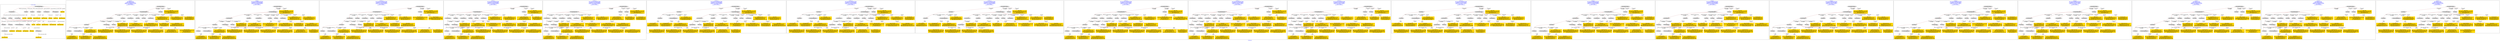 digraph n0 {
fontcolor="blue"
remincross="true"
label="s02-dma.csv"
subgraph cluster_0 {
label="1-correct model"
n2[style="filled",color="white",fillcolor="lightgray",label="E12_Production1"];
n3[style="filled",color="white",fillcolor="lightgray",label="E21_Person1"];
n4[style="filled",color="white",fillcolor="lightgray",label="E55_Type2"];
n5[style="filled",color="white",fillcolor="lightgray",label="E52_Time-Span3"];
n6[style="filled",color="white",fillcolor="lightgray",label="E69_Death1"];
n7[style="filled",color="white",fillcolor="lightgray",label="E74_Group1"];
n8[style="filled",color="white",fillcolor="lightgray",label="E82_Actor_Appellation1"];
n9[style="filled",color="white",fillcolor="lightgray",label="E67_Birth1"];
n10[shape="plaintext",style="filled",fillcolor="gold",label="Artist URI"];
n11[style="filled",color="white",fillcolor="lightgray",label="E22_Man-Made_Object1"];
n12[style="filled",color="white",fillcolor="lightgray",label="E35_Title1"];
n13[style="filled",color="white",fillcolor="lightgray",label="E30_Right1"];
n14[style="filled",color="white",fillcolor="lightgray",label="E55_Type1"];
n15[style="filled",color="white",fillcolor="lightgray",label="E54_Dimension1"];
n16[style="filled",color="white",fillcolor="lightgray",label="E40_Legal_Body1"];
n17[shape="plaintext",style="filled",fillcolor="gold",label="Object_URI"];
n18[shape="plaintext",style="filled",fillcolor="gold",label="Object Rights"];
n19[shape="plaintext",style="filled",fillcolor="gold",label="Object Title"];
n20[shape="plaintext",style="filled",fillcolor="gold",label="Museum URI"];
n21[shape="plaintext",style="filled",fillcolor="gold",label="Object Link Source"];
n22[style="filled",color="white",fillcolor="lightgray",label="E52_Time-Span1"];
n23[shape="plaintext",style="filled",fillcolor="gold",label="Artist Birth Date"];
n24[style="filled",color="white",fillcolor="lightgray",label="E52_Time-Span2"];
n25[shape="plaintext",style="filled",fillcolor="gold",label="Artist Death Date"];
n26[shape="plaintext",style="filled",fillcolor="gold",label="Object Earliest Date"];
n27[shape="plaintext",style="filled",fillcolor="gold",label="Object Latest Date"];
n28[shape="plaintext",style="filled",fillcolor="gold",label="dimensions"];
n29[shape="plaintext",style="filled",fillcolor="gold",label="Object Work Type URI"];
n30[shape="plaintext",style="filled",fillcolor="gold",label="Object Work Type"];
n31[shape="plaintext",style="filled",fillcolor="gold",label="Medium URI"];
n32[shape="plaintext",style="filled",fillcolor="gold",label="Object Facet Value 1"];
n33[shape="plaintext",style="filled",fillcolor="gold",label="Nationality_URI"];
n34[shape="plaintext",style="filled",fillcolor="gold",label="Artist Nationality"];
n35[shape="plaintext",style="filled",fillcolor="gold",label="Artist Appellation"];
n36[shape="plaintext",style="filled",fillcolor="gold",label="Artist Name"];
}
subgraph cluster_1 {
label="candidate 0\nlink coherence:0.8125\nnode coherence:0.84375\nconfidence:0.39428638734087257\nmapping score:0.4653103747276593\ncost:328.99949\n-precision:0.47-recall:0.44"
n38[style="filled",color="white",fillcolor="lightgray",label="E12_Production1"];
n39[style="filled",color="white",fillcolor="lightgray",label="E21_Person1"];
n40[style="filled",color="white",fillcolor="lightgray",label="E52_Time-Span2"];
n41[style="filled",color="white",fillcolor="lightgray",label="E55_Type1"];
n42[style="filled",color="white",fillcolor="lightgray",label="E74_Group1"];
n43[style="filled",color="white",fillcolor="lightgray",label="E82_Actor_Appellation1"];
n44[style="filled",color="white",fillcolor="lightgray",label="E22_Man-Made_Object1"];
n45[style="filled",color="white",fillcolor="lightgray",label="E38_Image1"];
n46[style="filled",color="white",fillcolor="lightgray",label="E54_Dimension1"];
n47[style="filled",color="white",fillcolor="lightgray",label="E55_Type2"];
n48[style="filled",color="white",fillcolor="lightgray",label="E55_Type3"];
n49[style="filled",color="white",fillcolor="lightgray",label="E8_Acquisition1"];
n50[style="filled",color="white",fillcolor="lightgray",label="E33_Linguistic_Object2"];
n51[style="filled",color="white",fillcolor="lightgray",label="E55_Type4"];
n52[shape="plaintext",style="filled",fillcolor="gold",label="Artist Appellation\n[E82_Actor_Appellation,classLink,0.675]\n[E21_Person,classLink,0.18]\n[E31_Document,classLink,0.117]\n[E38_Image,classLink,0.028]"];
n53[shape="plaintext",style="filled",fillcolor="gold",label="Object Earliest Date\n[E52_Time-Span,P82_at_some_time_within,0.373]\n[E52_Time-Span,P82a_begin_of_the_begin,0.327]\n[E52_Time-Span,P82b_end_of_the_end,0.189]\n[E52_Time-Span,label,0.111]"];
n54[shape="plaintext",style="filled",fillcolor="gold",label="Object Latest Date\n[E52_Time-Span,P82_at_some_time_within,0.365]\n[E52_Time-Span,P82a_begin_of_the_begin,0.318]\n[E52_Time-Span,P82b_end_of_the_end,0.216]\n[E52_Time-Span,label,0.101]"];
n55[shape="plaintext",style="filled",fillcolor="gold",label="Artist Birth Date\n[E52_Time-Span,P82a_begin_of_the_begin,0.574]\n[E52_Time-Span,P82_at_some_time_within,0.322]\n[E33_Linguistic_Object,P3_has_note,0.064]\n[E52_Time-Span,label,0.04]"];
n56[shape="plaintext",style="filled",fillcolor="gold",label="Museum URI\n[E31_Document,classLink,0.608]\n[E21_Person,classLink,0.163]\n[E38_Image,classLink,0.141]\n[E30_Right,P3_has_note,0.088]"];
n57[shape="plaintext",style="filled",fillcolor="gold",label="Artist Death Date\n[E52_Time-Span,P82b_end_of_the_end,0.464]\n[E52_Time-Span,P82_at_some_time_within,0.335]\n[E52_Time-Span,P82a_begin_of_the_begin,0.105]\n[E52_Time-Span,label,0.095]"];
n58[shape="plaintext",style="filled",fillcolor="gold",label="Object Link Source\n[E8_Acquisition,P3_has_note,0.45]\n[E30_Right,P3_has_note,0.231]\n[E39_Actor,P3_has_note,0.181]\n[E22_Man-Made_Object,P3_has_note,0.138]"];
n59[shape="plaintext",style="filled",fillcolor="gold",label="Object Rights\n[E8_Acquisition,P3_has_note,0.432]\n[E30_Right,P3_has_note,0.344]\n[E22_Man-Made_Object,P3_has_note,0.115]\n[E73_Information_Object,P3_has_note,0.11]"];
n60[shape="plaintext",style="filled",fillcolor="gold",label="Nationality_URI\n[E74_Group,classLink,0.643]\n[E55_Type,classLink,0.214]\n[E57_Material,classLink,0.115]\n[E74_Group,label,0.028]"];
n61[shape="plaintext",style="filled",fillcolor="gold",label="Object Work Type URI\n[E55_Type,classLink,0.612]\n[E74_Group,classLink,0.197]\n[E57_Material,classLink,0.181]\n[E73_Information_Object,P3_has_note,0.01]"];
n62[shape="plaintext",style="filled",fillcolor="gold",label="dimensions\n[E54_Dimension,P3_has_note,0.83]\n[E55_Type,label,0.058]\n[E22_Man-Made_Object,classLink,0.058]\n[E22_Man-Made_Object,P3_has_note,0.053]"];
n63[shape="plaintext",style="filled",fillcolor="gold",label="Object_URI\n[E31_Document,classLink,0.427]\n[E22_Man-Made_Object,classLink,0.346]\n[E21_Person,classLink,0.114]\n[E38_Image,classLink,0.113]"];
n64[shape="plaintext",style="filled",fillcolor="gold",label="Artist Nationality\n[E74_Group,label,0.544]\n[E74_Group,classLink,0.271]\n[E8_Acquisition,P3_has_note,0.108]\n[E30_Right,P3_has_note,0.077]"];
n65[shape="plaintext",style="filled",fillcolor="gold",label="Object Title\n[E22_Man-Made_Object,P3_has_note,0.306]\n[E73_Information_Object,P3_has_note,0.271]\n[E35_Title,label,0.224]\n[E33_Linguistic_Object,P3_has_note,0.2]"];
n66[shape="plaintext",style="filled",fillcolor="gold",label="Object Work Type\n[E31_Document,classLink,0.325]\n[E33_Linguistic_Object,P3_has_note,0.306]\n[E73_Information_Object,P3_has_note,0.186]\n[E55_Type,classLink,0.183]"];
n67[shape="plaintext",style="filled",fillcolor="gold",label="Object Facet Value 1\n[E29_Design_or_Procedure,P3_has_note,0.349]\n[E57_Material,label,0.274]\n[E55_Type,label,0.207]\n[E57_Material,classLink,0.17]"];
n68[shape="plaintext",style="filled",fillcolor="gold",label="Medium URI\n[E57_Material,classLink,0.411]\n[E55_Type,classLink,0.39]\n[E74_Group,classLink,0.199]\n[E55_Type,label,0.0]"];
n69[shape="plaintext",style="filled",fillcolor="gold",label="Artist Name\n[E82_Actor_Appellation,label,0.534]\n[E22_Man-Made_Object,classLink,0.17]\n[E22_Man-Made_Object,P3_has_note,0.152]\n[E73_Information_Object,P3_has_note,0.145]"];
n70[shape="plaintext",style="filled",fillcolor="gold",label="Artist URI\n[E21_Person,classLink,0.533]\n[E31_Document,classLink,0.264]\n[E82_Actor_Appellation,classLink,0.14]\n[E38_Image,classLink,0.063]"];
}
subgraph cluster_2 {
label="candidate 1\nlink coherence:0.8064516129032258\nnode coherence:0.8387096774193549\nconfidence:0.37374212818684865\nmapping score:0.46555411064066426\ncost:327.99949\n-precision:0.45-recall:0.41"
n72[style="filled",color="white",fillcolor="lightgray",label="E12_Production1"];
n73[style="filled",color="white",fillcolor="lightgray",label="E21_Person1"];
n74[style="filled",color="white",fillcolor="lightgray",label="E52_Time-Span2"];
n75[style="filled",color="white",fillcolor="lightgray",label="E55_Type1"];
n76[style="filled",color="white",fillcolor="lightgray",label="E74_Group1"];
n77[style="filled",color="white",fillcolor="lightgray",label="E82_Actor_Appellation1"];
n78[style="filled",color="white",fillcolor="lightgray",label="E22_Man-Made_Object1"];
n79[style="filled",color="white",fillcolor="lightgray",label="E38_Image1"];
n80[style="filled",color="white",fillcolor="lightgray",label="E54_Dimension1"];
n81[style="filled",color="white",fillcolor="lightgray",label="E55_Type2"];
n82[style="filled",color="white",fillcolor="lightgray",label="E55_Type3"];
n83[style="filled",color="white",fillcolor="lightgray",label="E8_Acquisition1"];
n84[style="filled",color="white",fillcolor="lightgray",label="E33_Linguistic_Object2"];
n85[shape="plaintext",style="filled",fillcolor="gold",label="Artist Appellation\n[E82_Actor_Appellation,classLink,0.675]\n[E21_Person,classLink,0.18]\n[E31_Document,classLink,0.117]\n[E38_Image,classLink,0.028]"];
n86[shape="plaintext",style="filled",fillcolor="gold",label="Object Earliest Date\n[E52_Time-Span,P82_at_some_time_within,0.373]\n[E52_Time-Span,P82a_begin_of_the_begin,0.327]\n[E52_Time-Span,P82b_end_of_the_end,0.189]\n[E52_Time-Span,label,0.111]"];
n87[shape="plaintext",style="filled",fillcolor="gold",label="Object Latest Date\n[E52_Time-Span,P82_at_some_time_within,0.365]\n[E52_Time-Span,P82a_begin_of_the_begin,0.318]\n[E52_Time-Span,P82b_end_of_the_end,0.216]\n[E52_Time-Span,label,0.101]"];
n88[shape="plaintext",style="filled",fillcolor="gold",label="Artist Birth Date\n[E52_Time-Span,P82a_begin_of_the_begin,0.574]\n[E52_Time-Span,P82_at_some_time_within,0.322]\n[E33_Linguistic_Object,P3_has_note,0.064]\n[E52_Time-Span,label,0.04]"];
n89[shape="plaintext",style="filled",fillcolor="gold",label="Museum URI\n[E31_Document,classLink,0.608]\n[E21_Person,classLink,0.163]\n[E38_Image,classLink,0.141]\n[E30_Right,P3_has_note,0.088]"];
n90[shape="plaintext",style="filled",fillcolor="gold",label="Artist Death Date\n[E52_Time-Span,P82b_end_of_the_end,0.464]\n[E52_Time-Span,P82_at_some_time_within,0.335]\n[E52_Time-Span,P82a_begin_of_the_begin,0.105]\n[E52_Time-Span,label,0.095]"];
n91[shape="plaintext",style="filled",fillcolor="gold",label="Object Link Source\n[E8_Acquisition,P3_has_note,0.45]\n[E30_Right,P3_has_note,0.231]\n[E39_Actor,P3_has_note,0.181]\n[E22_Man-Made_Object,P3_has_note,0.138]"];
n92[shape="plaintext",style="filled",fillcolor="gold",label="Object Facet Value 1\n[E29_Design_or_Procedure,P3_has_note,0.349]\n[E57_Material,label,0.274]\n[E55_Type,label,0.207]\n[E57_Material,classLink,0.17]"];
n93[shape="plaintext",style="filled",fillcolor="gold",label="Object Rights\n[E8_Acquisition,P3_has_note,0.432]\n[E30_Right,P3_has_note,0.344]\n[E22_Man-Made_Object,P3_has_note,0.115]\n[E73_Information_Object,P3_has_note,0.11]"];
n94[shape="plaintext",style="filled",fillcolor="gold",label="Object Work Type URI\n[E55_Type,classLink,0.612]\n[E74_Group,classLink,0.197]\n[E57_Material,classLink,0.181]\n[E73_Information_Object,P3_has_note,0.01]"];
n95[shape="plaintext",style="filled",fillcolor="gold",label="dimensions\n[E54_Dimension,P3_has_note,0.83]\n[E55_Type,label,0.058]\n[E22_Man-Made_Object,classLink,0.058]\n[E22_Man-Made_Object,P3_has_note,0.053]"];
n96[shape="plaintext",style="filled",fillcolor="gold",label="Object_URI\n[E31_Document,classLink,0.427]\n[E22_Man-Made_Object,classLink,0.346]\n[E21_Person,classLink,0.114]\n[E38_Image,classLink,0.113]"];
n97[shape="plaintext",style="filled",fillcolor="gold",label="Artist Nationality\n[E74_Group,label,0.544]\n[E74_Group,classLink,0.271]\n[E8_Acquisition,P3_has_note,0.108]\n[E30_Right,P3_has_note,0.077]"];
n98[shape="plaintext",style="filled",fillcolor="gold",label="Object Title\n[E22_Man-Made_Object,P3_has_note,0.306]\n[E73_Information_Object,P3_has_note,0.271]\n[E35_Title,label,0.224]\n[E33_Linguistic_Object,P3_has_note,0.2]"];
n99[shape="plaintext",style="filled",fillcolor="gold",label="Object Work Type\n[E31_Document,classLink,0.325]\n[E33_Linguistic_Object,P3_has_note,0.306]\n[E73_Information_Object,P3_has_note,0.186]\n[E55_Type,classLink,0.183]"];
n100[shape="plaintext",style="filled",fillcolor="gold",label="Medium URI\n[E57_Material,classLink,0.411]\n[E55_Type,classLink,0.39]\n[E74_Group,classLink,0.199]\n[E55_Type,label,0.0]"];
n101[shape="plaintext",style="filled",fillcolor="gold",label="Nationality_URI\n[E74_Group,classLink,0.643]\n[E55_Type,classLink,0.214]\n[E57_Material,classLink,0.115]\n[E74_Group,label,0.028]"];
n102[shape="plaintext",style="filled",fillcolor="gold",label="Artist Name\n[E82_Actor_Appellation,label,0.534]\n[E22_Man-Made_Object,classLink,0.17]\n[E22_Man-Made_Object,P3_has_note,0.152]\n[E73_Information_Object,P3_has_note,0.145]"];
n103[shape="plaintext",style="filled",fillcolor="gold",label="Artist URI\n[E21_Person,classLink,0.533]\n[E31_Document,classLink,0.264]\n[E82_Actor_Appellation,classLink,0.14]\n[E38_Image,classLink,0.063]"];
}
subgraph cluster_3 {
label="candidate 10\nlink coherence:0.7741935483870968\nnode coherence:0.8387096774193549\nconfidence:0.37374212818684865\nmapping score:0.46555411064066426\ncost:327.99949\n-precision:0.45-recall:0.41"
n105[style="filled",color="white",fillcolor="lightgray",label="E12_Production1"];
n106[style="filled",color="white",fillcolor="lightgray",label="E21_Person1"];
n107[style="filled",color="white",fillcolor="lightgray",label="E52_Time-Span2"];
n108[style="filled",color="white",fillcolor="lightgray",label="E55_Type1"];
n109[style="filled",color="white",fillcolor="lightgray",label="E74_Group1"];
n110[style="filled",color="white",fillcolor="lightgray",label="E82_Actor_Appellation1"];
n111[style="filled",color="white",fillcolor="lightgray",label="E22_Man-Made_Object1"];
n112[style="filled",color="white",fillcolor="lightgray",label="E38_Image1"];
n113[style="filled",color="white",fillcolor="lightgray",label="E54_Dimension1"];
n114[style="filled",color="white",fillcolor="lightgray",label="E55_Type3"];
n115[style="filled",color="white",fillcolor="lightgray",label="E8_Acquisition1"];
n116[style="filled",color="white",fillcolor="lightgray",label="E33_Linguistic_Object2"];
n117[style="filled",color="white",fillcolor="lightgray",label="E55_Type2"];
n118[shape="plaintext",style="filled",fillcolor="gold",label="Artist Appellation\n[E82_Actor_Appellation,classLink,0.675]\n[E21_Person,classLink,0.18]\n[E31_Document,classLink,0.117]\n[E38_Image,classLink,0.028]"];
n119[shape="plaintext",style="filled",fillcolor="gold",label="Object Earliest Date\n[E52_Time-Span,P82_at_some_time_within,0.373]\n[E52_Time-Span,P82a_begin_of_the_begin,0.327]\n[E52_Time-Span,P82b_end_of_the_end,0.189]\n[E52_Time-Span,label,0.111]"];
n120[shape="plaintext",style="filled",fillcolor="gold",label="Object Latest Date\n[E52_Time-Span,P82_at_some_time_within,0.365]\n[E52_Time-Span,P82a_begin_of_the_begin,0.318]\n[E52_Time-Span,P82b_end_of_the_end,0.216]\n[E52_Time-Span,label,0.101]"];
n121[shape="plaintext",style="filled",fillcolor="gold",label="Artist Birth Date\n[E52_Time-Span,P82a_begin_of_the_begin,0.574]\n[E52_Time-Span,P82_at_some_time_within,0.322]\n[E33_Linguistic_Object,P3_has_note,0.064]\n[E52_Time-Span,label,0.04]"];
n122[shape="plaintext",style="filled",fillcolor="gold",label="Museum URI\n[E31_Document,classLink,0.608]\n[E21_Person,classLink,0.163]\n[E38_Image,classLink,0.141]\n[E30_Right,P3_has_note,0.088]"];
n123[shape="plaintext",style="filled",fillcolor="gold",label="Artist Death Date\n[E52_Time-Span,P82b_end_of_the_end,0.464]\n[E52_Time-Span,P82_at_some_time_within,0.335]\n[E52_Time-Span,P82a_begin_of_the_begin,0.105]\n[E52_Time-Span,label,0.095]"];
n124[shape="plaintext",style="filled",fillcolor="gold",label="Object Link Source\n[E8_Acquisition,P3_has_note,0.45]\n[E30_Right,P3_has_note,0.231]\n[E39_Actor,P3_has_note,0.181]\n[E22_Man-Made_Object,P3_has_note,0.138]"];
n125[shape="plaintext",style="filled",fillcolor="gold",label="Object Facet Value 1\n[E29_Design_or_Procedure,P3_has_note,0.349]\n[E57_Material,label,0.274]\n[E55_Type,label,0.207]\n[E57_Material,classLink,0.17]"];
n126[shape="plaintext",style="filled",fillcolor="gold",label="Object Rights\n[E8_Acquisition,P3_has_note,0.432]\n[E30_Right,P3_has_note,0.344]\n[E22_Man-Made_Object,P3_has_note,0.115]\n[E73_Information_Object,P3_has_note,0.11]"];
n127[shape="plaintext",style="filled",fillcolor="gold",label="Object Work Type URI\n[E55_Type,classLink,0.612]\n[E74_Group,classLink,0.197]\n[E57_Material,classLink,0.181]\n[E73_Information_Object,P3_has_note,0.01]"];
n128[shape="plaintext",style="filled",fillcolor="gold",label="dimensions\n[E54_Dimension,P3_has_note,0.83]\n[E55_Type,label,0.058]\n[E22_Man-Made_Object,classLink,0.058]\n[E22_Man-Made_Object,P3_has_note,0.053]"];
n129[shape="plaintext",style="filled",fillcolor="gold",label="Object_URI\n[E31_Document,classLink,0.427]\n[E22_Man-Made_Object,classLink,0.346]\n[E21_Person,classLink,0.114]\n[E38_Image,classLink,0.113]"];
n130[shape="plaintext",style="filled",fillcolor="gold",label="Artist Nationality\n[E74_Group,label,0.544]\n[E74_Group,classLink,0.271]\n[E8_Acquisition,P3_has_note,0.108]\n[E30_Right,P3_has_note,0.077]"];
n131[shape="plaintext",style="filled",fillcolor="gold",label="Object Title\n[E22_Man-Made_Object,P3_has_note,0.306]\n[E73_Information_Object,P3_has_note,0.271]\n[E35_Title,label,0.224]\n[E33_Linguistic_Object,P3_has_note,0.2]"];
n132[shape="plaintext",style="filled",fillcolor="gold",label="Object Work Type\n[E31_Document,classLink,0.325]\n[E33_Linguistic_Object,P3_has_note,0.306]\n[E73_Information_Object,P3_has_note,0.186]\n[E55_Type,classLink,0.183]"];
n133[shape="plaintext",style="filled",fillcolor="gold",label="Medium URI\n[E57_Material,classLink,0.411]\n[E55_Type,classLink,0.39]\n[E74_Group,classLink,0.199]\n[E55_Type,label,0.0]"];
n134[shape="plaintext",style="filled",fillcolor="gold",label="Nationality_URI\n[E74_Group,classLink,0.643]\n[E55_Type,classLink,0.214]\n[E57_Material,classLink,0.115]\n[E74_Group,label,0.028]"];
n135[shape="plaintext",style="filled",fillcolor="gold",label="Artist Name\n[E82_Actor_Appellation,label,0.534]\n[E22_Man-Made_Object,classLink,0.17]\n[E22_Man-Made_Object,P3_has_note,0.152]\n[E73_Information_Object,P3_has_note,0.145]"];
n136[shape="plaintext",style="filled",fillcolor="gold",label="Artist URI\n[E21_Person,classLink,0.533]\n[E31_Document,classLink,0.264]\n[E82_Actor_Appellation,classLink,0.14]\n[E38_Image,classLink,0.063]"];
}
subgraph cluster_4 {
label="candidate 11\nlink coherence:0.7741935483870968\nnode coherence:0.8387096774193549\nconfidence:0.37374212818684865\nmapping score:0.46555411064066426\ncost:327.99954\n-precision:0.45-recall:0.41"
n138[style="filled",color="white",fillcolor="lightgray",label="E12_Production1"];
n139[style="filled",color="white",fillcolor="lightgray",label="E21_Person1"];
n140[style="filled",color="white",fillcolor="lightgray",label="E52_Time-Span2"];
n141[style="filled",color="white",fillcolor="lightgray",label="E74_Group1"];
n142[style="filled",color="white",fillcolor="lightgray",label="E82_Actor_Appellation1"];
n143[style="filled",color="white",fillcolor="lightgray",label="E22_Man-Made_Object1"];
n144[style="filled",color="white",fillcolor="lightgray",label="E38_Image1"];
n145[style="filled",color="white",fillcolor="lightgray",label="E54_Dimension1"];
n146[style="filled",color="white",fillcolor="lightgray",label="E55_Type2"];
n147[style="filled",color="white",fillcolor="lightgray",label="E55_Type3"];
n148[style="filled",color="white",fillcolor="lightgray",label="E8_Acquisition1"];
n149[style="filled",color="white",fillcolor="lightgray",label="E33_Linguistic_Object2"];
n150[style="filled",color="white",fillcolor="lightgray",label="E55_Type1"];
n151[shape="plaintext",style="filled",fillcolor="gold",label="Artist Appellation\n[E82_Actor_Appellation,classLink,0.675]\n[E21_Person,classLink,0.18]\n[E31_Document,classLink,0.117]\n[E38_Image,classLink,0.028]"];
n152[shape="plaintext",style="filled",fillcolor="gold",label="Object Earliest Date\n[E52_Time-Span,P82_at_some_time_within,0.373]\n[E52_Time-Span,P82a_begin_of_the_begin,0.327]\n[E52_Time-Span,P82b_end_of_the_end,0.189]\n[E52_Time-Span,label,0.111]"];
n153[shape="plaintext",style="filled",fillcolor="gold",label="Object Latest Date\n[E52_Time-Span,P82_at_some_time_within,0.365]\n[E52_Time-Span,P82a_begin_of_the_begin,0.318]\n[E52_Time-Span,P82b_end_of_the_end,0.216]\n[E52_Time-Span,label,0.101]"];
n154[shape="plaintext",style="filled",fillcolor="gold",label="Artist Birth Date\n[E52_Time-Span,P82a_begin_of_the_begin,0.574]\n[E52_Time-Span,P82_at_some_time_within,0.322]\n[E33_Linguistic_Object,P3_has_note,0.064]\n[E52_Time-Span,label,0.04]"];
n155[shape="plaintext",style="filled",fillcolor="gold",label="Museum URI\n[E31_Document,classLink,0.608]\n[E21_Person,classLink,0.163]\n[E38_Image,classLink,0.141]\n[E30_Right,P3_has_note,0.088]"];
n156[shape="plaintext",style="filled",fillcolor="gold",label="Artist Death Date\n[E52_Time-Span,P82b_end_of_the_end,0.464]\n[E52_Time-Span,P82_at_some_time_within,0.335]\n[E52_Time-Span,P82a_begin_of_the_begin,0.105]\n[E52_Time-Span,label,0.095]"];
n157[shape="plaintext",style="filled",fillcolor="gold",label="Object Link Source\n[E8_Acquisition,P3_has_note,0.45]\n[E30_Right,P3_has_note,0.231]\n[E39_Actor,P3_has_note,0.181]\n[E22_Man-Made_Object,P3_has_note,0.138]"];
n158[shape="plaintext",style="filled",fillcolor="gold",label="Object Facet Value 1\n[E29_Design_or_Procedure,P3_has_note,0.349]\n[E57_Material,label,0.274]\n[E55_Type,label,0.207]\n[E57_Material,classLink,0.17]"];
n159[shape="plaintext",style="filled",fillcolor="gold",label="Object Rights\n[E8_Acquisition,P3_has_note,0.432]\n[E30_Right,P3_has_note,0.344]\n[E22_Man-Made_Object,P3_has_note,0.115]\n[E73_Information_Object,P3_has_note,0.11]"];
n160[shape="plaintext",style="filled",fillcolor="gold",label="Object Work Type URI\n[E55_Type,classLink,0.612]\n[E74_Group,classLink,0.197]\n[E57_Material,classLink,0.181]\n[E73_Information_Object,P3_has_note,0.01]"];
n161[shape="plaintext",style="filled",fillcolor="gold",label="dimensions\n[E54_Dimension,P3_has_note,0.83]\n[E55_Type,label,0.058]\n[E22_Man-Made_Object,classLink,0.058]\n[E22_Man-Made_Object,P3_has_note,0.053]"];
n162[shape="plaintext",style="filled",fillcolor="gold",label="Object_URI\n[E31_Document,classLink,0.427]\n[E22_Man-Made_Object,classLink,0.346]\n[E21_Person,classLink,0.114]\n[E38_Image,classLink,0.113]"];
n163[shape="plaintext",style="filled",fillcolor="gold",label="Artist Nationality\n[E74_Group,label,0.544]\n[E74_Group,classLink,0.271]\n[E8_Acquisition,P3_has_note,0.108]\n[E30_Right,P3_has_note,0.077]"];
n164[shape="plaintext",style="filled",fillcolor="gold",label="Object Title\n[E22_Man-Made_Object,P3_has_note,0.306]\n[E73_Information_Object,P3_has_note,0.271]\n[E35_Title,label,0.224]\n[E33_Linguistic_Object,P3_has_note,0.2]"];
n165[shape="plaintext",style="filled",fillcolor="gold",label="Object Work Type\n[E31_Document,classLink,0.325]\n[E33_Linguistic_Object,P3_has_note,0.306]\n[E73_Information_Object,P3_has_note,0.186]\n[E55_Type,classLink,0.183]"];
n166[shape="plaintext",style="filled",fillcolor="gold",label="Medium URI\n[E57_Material,classLink,0.411]\n[E55_Type,classLink,0.39]\n[E74_Group,classLink,0.199]\n[E55_Type,label,0.0]"];
n167[shape="plaintext",style="filled",fillcolor="gold",label="Nationality_URI\n[E74_Group,classLink,0.643]\n[E55_Type,classLink,0.214]\n[E57_Material,classLink,0.115]\n[E74_Group,label,0.028]"];
n168[shape="plaintext",style="filled",fillcolor="gold",label="Artist Name\n[E82_Actor_Appellation,label,0.534]\n[E22_Man-Made_Object,classLink,0.17]\n[E22_Man-Made_Object,P3_has_note,0.152]\n[E73_Information_Object,P3_has_note,0.145]"];
n169[shape="plaintext",style="filled",fillcolor="gold",label="Artist URI\n[E21_Person,classLink,0.533]\n[E31_Document,classLink,0.264]\n[E82_Actor_Appellation,classLink,0.14]\n[E38_Image,classLink,0.063]"];
}
subgraph cluster_5 {
label="candidate 12\nlink coherence:0.7741935483870968\nnode coherence:0.8387096774193549\nconfidence:0.37374212818684865\nmapping score:0.46555411064066426\ncost:327.99955\n-precision:0.45-recall:0.41"
n171[style="filled",color="white",fillcolor="lightgray",label="E12_Production1"];
n172[style="filled",color="white",fillcolor="lightgray",label="E21_Person1"];
n173[style="filled",color="white",fillcolor="lightgray",label="E52_Time-Span2"];
n174[style="filled",color="white",fillcolor="lightgray",label="E74_Group1"];
n175[style="filled",color="white",fillcolor="lightgray",label="E82_Actor_Appellation1"];
n176[style="filled",color="white",fillcolor="lightgray",label="E22_Man-Made_Object1"];
n177[style="filled",color="white",fillcolor="lightgray",label="E38_Image1"];
n178[style="filled",color="white",fillcolor="lightgray",label="E54_Dimension1"];
n179[style="filled",color="white",fillcolor="lightgray",label="E55_Type3"];
n180[style="filled",color="white",fillcolor="lightgray",label="E8_Acquisition1"];
n181[style="filled",color="white",fillcolor="lightgray",label="E33_Linguistic_Object2"];
n182[style="filled",color="white",fillcolor="lightgray",label="E55_Type1"];
n183[style="filled",color="white",fillcolor="lightgray",label="E55_Type4"];
n184[shape="plaintext",style="filled",fillcolor="gold",label="Artist Appellation\n[E82_Actor_Appellation,classLink,0.675]\n[E21_Person,classLink,0.18]\n[E31_Document,classLink,0.117]\n[E38_Image,classLink,0.028]"];
n185[shape="plaintext",style="filled",fillcolor="gold",label="Object Earliest Date\n[E52_Time-Span,P82_at_some_time_within,0.373]\n[E52_Time-Span,P82a_begin_of_the_begin,0.327]\n[E52_Time-Span,P82b_end_of_the_end,0.189]\n[E52_Time-Span,label,0.111]"];
n186[shape="plaintext",style="filled",fillcolor="gold",label="Object Latest Date\n[E52_Time-Span,P82_at_some_time_within,0.365]\n[E52_Time-Span,P82a_begin_of_the_begin,0.318]\n[E52_Time-Span,P82b_end_of_the_end,0.216]\n[E52_Time-Span,label,0.101]"];
n187[shape="plaintext",style="filled",fillcolor="gold",label="Artist Birth Date\n[E52_Time-Span,P82a_begin_of_the_begin,0.574]\n[E52_Time-Span,P82_at_some_time_within,0.322]\n[E33_Linguistic_Object,P3_has_note,0.064]\n[E52_Time-Span,label,0.04]"];
n188[shape="plaintext",style="filled",fillcolor="gold",label="Museum URI\n[E31_Document,classLink,0.608]\n[E21_Person,classLink,0.163]\n[E38_Image,classLink,0.141]\n[E30_Right,P3_has_note,0.088]"];
n189[shape="plaintext",style="filled",fillcolor="gold",label="Artist Death Date\n[E52_Time-Span,P82b_end_of_the_end,0.464]\n[E52_Time-Span,P82_at_some_time_within,0.335]\n[E52_Time-Span,P82a_begin_of_the_begin,0.105]\n[E52_Time-Span,label,0.095]"];
n190[shape="plaintext",style="filled",fillcolor="gold",label="Object Link Source\n[E8_Acquisition,P3_has_note,0.45]\n[E30_Right,P3_has_note,0.231]\n[E39_Actor,P3_has_note,0.181]\n[E22_Man-Made_Object,P3_has_note,0.138]"];
n191[shape="plaintext",style="filled",fillcolor="gold",label="Object Rights\n[E8_Acquisition,P3_has_note,0.432]\n[E30_Right,P3_has_note,0.344]\n[E22_Man-Made_Object,P3_has_note,0.115]\n[E73_Information_Object,P3_has_note,0.11]"];
n192[shape="plaintext",style="filled",fillcolor="gold",label="Nationality_URI\n[E74_Group,classLink,0.643]\n[E55_Type,classLink,0.214]\n[E57_Material,classLink,0.115]\n[E74_Group,label,0.028]"];
n193[shape="plaintext",style="filled",fillcolor="gold",label="Object Work Type URI\n[E55_Type,classLink,0.612]\n[E74_Group,classLink,0.197]\n[E57_Material,classLink,0.181]\n[E73_Information_Object,P3_has_note,0.01]"];
n194[shape="plaintext",style="filled",fillcolor="gold",label="Object Facet Value 1\n[E29_Design_or_Procedure,P3_has_note,0.349]\n[E57_Material,label,0.274]\n[E55_Type,label,0.207]\n[E57_Material,classLink,0.17]"];
n195[shape="plaintext",style="filled",fillcolor="gold",label="dimensions\n[E54_Dimension,P3_has_note,0.83]\n[E55_Type,label,0.058]\n[E22_Man-Made_Object,classLink,0.058]\n[E22_Man-Made_Object,P3_has_note,0.053]"];
n196[shape="plaintext",style="filled",fillcolor="gold",label="Object_URI\n[E31_Document,classLink,0.427]\n[E22_Man-Made_Object,classLink,0.346]\n[E21_Person,classLink,0.114]\n[E38_Image,classLink,0.113]"];
n197[shape="plaintext",style="filled",fillcolor="gold",label="Artist Nationality\n[E74_Group,label,0.544]\n[E74_Group,classLink,0.271]\n[E8_Acquisition,P3_has_note,0.108]\n[E30_Right,P3_has_note,0.077]"];
n198[shape="plaintext",style="filled",fillcolor="gold",label="Object Title\n[E22_Man-Made_Object,P3_has_note,0.306]\n[E73_Information_Object,P3_has_note,0.271]\n[E35_Title,label,0.224]\n[E33_Linguistic_Object,P3_has_note,0.2]"];
n199[shape="plaintext",style="filled",fillcolor="gold",label="Object Work Type\n[E31_Document,classLink,0.325]\n[E33_Linguistic_Object,P3_has_note,0.306]\n[E73_Information_Object,P3_has_note,0.186]\n[E55_Type,classLink,0.183]"];
n200[shape="plaintext",style="filled",fillcolor="gold",label="Medium URI\n[E57_Material,classLink,0.411]\n[E55_Type,classLink,0.39]\n[E74_Group,classLink,0.199]\n[E55_Type,label,0.0]"];
n201[shape="plaintext",style="filled",fillcolor="gold",label="Artist Name\n[E82_Actor_Appellation,label,0.534]\n[E22_Man-Made_Object,classLink,0.17]\n[E22_Man-Made_Object,P3_has_note,0.152]\n[E73_Information_Object,P3_has_note,0.145]"];
n202[shape="plaintext",style="filled",fillcolor="gold",label="Artist URI\n[E21_Person,classLink,0.533]\n[E31_Document,classLink,0.264]\n[E82_Actor_Appellation,classLink,0.14]\n[E38_Image,classLink,0.063]"];
}
subgraph cluster_6 {
label="candidate 13\nlink coherence:0.7741935483870968\nnode coherence:0.8387096774193549\nconfidence:0.37374212818684865\nmapping score:0.46555411064066426\ncost:327.99957\n-precision:0.42-recall:0.38"
n204[style="filled",color="white",fillcolor="lightgray",label="E12_Production1"];
n205[style="filled",color="white",fillcolor="lightgray",label="E52_Time-Span2"];
n206[style="filled",color="white",fillcolor="lightgray",label="E55_Type1"];
n207[style="filled",color="white",fillcolor="lightgray",label="E21_Person1"];
n208[style="filled",color="white",fillcolor="lightgray",label="E74_Group1"];
n209[style="filled",color="white",fillcolor="lightgray",label="E82_Actor_Appellation1"];
n210[style="filled",color="white",fillcolor="lightgray",label="E22_Man-Made_Object1"];
n211[style="filled",color="white",fillcolor="lightgray",label="E38_Image1"];
n212[style="filled",color="white",fillcolor="lightgray",label="E54_Dimension1"];
n213[style="filled",color="white",fillcolor="lightgray",label="E55_Type2"];
n214[style="filled",color="white",fillcolor="lightgray",label="E55_Type3"];
n215[style="filled",color="white",fillcolor="lightgray",label="E8_Acquisition1"];
n216[style="filled",color="white",fillcolor="lightgray",label="E33_Linguistic_Object2"];
n217[shape="plaintext",style="filled",fillcolor="gold",label="Artist Appellation\n[E82_Actor_Appellation,classLink,0.675]\n[E21_Person,classLink,0.18]\n[E31_Document,classLink,0.117]\n[E38_Image,classLink,0.028]"];
n218[shape="plaintext",style="filled",fillcolor="gold",label="Object Earliest Date\n[E52_Time-Span,P82_at_some_time_within,0.373]\n[E52_Time-Span,P82a_begin_of_the_begin,0.327]\n[E52_Time-Span,P82b_end_of_the_end,0.189]\n[E52_Time-Span,label,0.111]"];
n219[shape="plaintext",style="filled",fillcolor="gold",label="Object Latest Date\n[E52_Time-Span,P82_at_some_time_within,0.365]\n[E52_Time-Span,P82a_begin_of_the_begin,0.318]\n[E52_Time-Span,P82b_end_of_the_end,0.216]\n[E52_Time-Span,label,0.101]"];
n220[shape="plaintext",style="filled",fillcolor="gold",label="Artist Birth Date\n[E52_Time-Span,P82a_begin_of_the_begin,0.574]\n[E52_Time-Span,P82_at_some_time_within,0.322]\n[E33_Linguistic_Object,P3_has_note,0.064]\n[E52_Time-Span,label,0.04]"];
n221[shape="plaintext",style="filled",fillcolor="gold",label="Museum URI\n[E31_Document,classLink,0.608]\n[E21_Person,classLink,0.163]\n[E38_Image,classLink,0.141]\n[E30_Right,P3_has_note,0.088]"];
n222[shape="plaintext",style="filled",fillcolor="gold",label="Artist Death Date\n[E52_Time-Span,P82b_end_of_the_end,0.464]\n[E52_Time-Span,P82_at_some_time_within,0.335]\n[E52_Time-Span,P82a_begin_of_the_begin,0.105]\n[E52_Time-Span,label,0.095]"];
n223[shape="plaintext",style="filled",fillcolor="gold",label="Object Link Source\n[E8_Acquisition,P3_has_note,0.45]\n[E30_Right,P3_has_note,0.231]\n[E39_Actor,P3_has_note,0.181]\n[E22_Man-Made_Object,P3_has_note,0.138]"];
n224[shape="plaintext",style="filled",fillcolor="gold",label="Object Facet Value 1\n[E29_Design_or_Procedure,P3_has_note,0.349]\n[E57_Material,label,0.274]\n[E55_Type,label,0.207]\n[E57_Material,classLink,0.17]"];
n225[shape="plaintext",style="filled",fillcolor="gold",label="Object Rights\n[E8_Acquisition,P3_has_note,0.432]\n[E30_Right,P3_has_note,0.344]\n[E22_Man-Made_Object,P3_has_note,0.115]\n[E73_Information_Object,P3_has_note,0.11]"];
n226[shape="plaintext",style="filled",fillcolor="gold",label="Object Work Type URI\n[E55_Type,classLink,0.612]\n[E74_Group,classLink,0.197]\n[E57_Material,classLink,0.181]\n[E73_Information_Object,P3_has_note,0.01]"];
n227[shape="plaintext",style="filled",fillcolor="gold",label="dimensions\n[E54_Dimension,P3_has_note,0.83]\n[E55_Type,label,0.058]\n[E22_Man-Made_Object,classLink,0.058]\n[E22_Man-Made_Object,P3_has_note,0.053]"];
n228[shape="plaintext",style="filled",fillcolor="gold",label="Object_URI\n[E31_Document,classLink,0.427]\n[E22_Man-Made_Object,classLink,0.346]\n[E21_Person,classLink,0.114]\n[E38_Image,classLink,0.113]"];
n229[shape="plaintext",style="filled",fillcolor="gold",label="Artist Nationality\n[E74_Group,label,0.544]\n[E74_Group,classLink,0.271]\n[E8_Acquisition,P3_has_note,0.108]\n[E30_Right,P3_has_note,0.077]"];
n230[shape="plaintext",style="filled",fillcolor="gold",label="Object Title\n[E22_Man-Made_Object,P3_has_note,0.306]\n[E73_Information_Object,P3_has_note,0.271]\n[E35_Title,label,0.224]\n[E33_Linguistic_Object,P3_has_note,0.2]"];
n231[shape="plaintext",style="filled",fillcolor="gold",label="Object Work Type\n[E31_Document,classLink,0.325]\n[E33_Linguistic_Object,P3_has_note,0.306]\n[E73_Information_Object,P3_has_note,0.186]\n[E55_Type,classLink,0.183]"];
n232[shape="plaintext",style="filled",fillcolor="gold",label="Medium URI\n[E57_Material,classLink,0.411]\n[E55_Type,classLink,0.39]\n[E74_Group,classLink,0.199]\n[E55_Type,label,0.0]"];
n233[shape="plaintext",style="filled",fillcolor="gold",label="Nationality_URI\n[E74_Group,classLink,0.643]\n[E55_Type,classLink,0.214]\n[E57_Material,classLink,0.115]\n[E74_Group,label,0.028]"];
n234[shape="plaintext",style="filled",fillcolor="gold",label="Artist Name\n[E82_Actor_Appellation,label,0.534]\n[E22_Man-Made_Object,classLink,0.17]\n[E22_Man-Made_Object,P3_has_note,0.152]\n[E73_Information_Object,P3_has_note,0.145]"];
n235[shape="plaintext",style="filled",fillcolor="gold",label="Artist URI\n[E21_Person,classLink,0.533]\n[E31_Document,classLink,0.264]\n[E82_Actor_Appellation,classLink,0.14]\n[E38_Image,classLink,0.063]"];
}
subgraph cluster_7 {
label="candidate 14\nlink coherence:0.7741935483870968\nnode coherence:0.8387096774193549\nconfidence:0.37374212818684865\nmapping score:0.46555411064066426\ncost:327.99958\n-precision:0.42-recall:0.38"
n237[style="filled",color="white",fillcolor="lightgray",label="E12_Production1"];
n238[style="filled",color="white",fillcolor="lightgray",label="E52_Time-Span2"];
n239[style="filled",color="white",fillcolor="lightgray",label="E55_Type1"];
n240[style="filled",color="white",fillcolor="lightgray",label="E21_Person1"];
n241[style="filled",color="white",fillcolor="lightgray",label="E74_Group1"];
n242[style="filled",color="white",fillcolor="lightgray",label="E82_Actor_Appellation1"];
n243[style="filled",color="white",fillcolor="lightgray",label="E22_Man-Made_Object1"];
n244[style="filled",color="white",fillcolor="lightgray",label="E38_Image1"];
n245[style="filled",color="white",fillcolor="lightgray",label="E54_Dimension1"];
n246[style="filled",color="white",fillcolor="lightgray",label="E55_Type3"];
n247[style="filled",color="white",fillcolor="lightgray",label="E8_Acquisition1"];
n248[style="filled",color="white",fillcolor="lightgray",label="E33_Linguistic_Object2"];
n249[style="filled",color="white",fillcolor="lightgray",label="E55_Type4"];
n250[shape="plaintext",style="filled",fillcolor="gold",label="Artist Appellation\n[E82_Actor_Appellation,classLink,0.675]\n[E21_Person,classLink,0.18]\n[E31_Document,classLink,0.117]\n[E38_Image,classLink,0.028]"];
n251[shape="plaintext",style="filled",fillcolor="gold",label="Object Earliest Date\n[E52_Time-Span,P82_at_some_time_within,0.373]\n[E52_Time-Span,P82a_begin_of_the_begin,0.327]\n[E52_Time-Span,P82b_end_of_the_end,0.189]\n[E52_Time-Span,label,0.111]"];
n252[shape="plaintext",style="filled",fillcolor="gold",label="Object Latest Date\n[E52_Time-Span,P82_at_some_time_within,0.365]\n[E52_Time-Span,P82a_begin_of_the_begin,0.318]\n[E52_Time-Span,P82b_end_of_the_end,0.216]\n[E52_Time-Span,label,0.101]"];
n253[shape="plaintext",style="filled",fillcolor="gold",label="Artist Birth Date\n[E52_Time-Span,P82a_begin_of_the_begin,0.574]\n[E52_Time-Span,P82_at_some_time_within,0.322]\n[E33_Linguistic_Object,P3_has_note,0.064]\n[E52_Time-Span,label,0.04]"];
n254[shape="plaintext",style="filled",fillcolor="gold",label="Museum URI\n[E31_Document,classLink,0.608]\n[E21_Person,classLink,0.163]\n[E38_Image,classLink,0.141]\n[E30_Right,P3_has_note,0.088]"];
n255[shape="plaintext",style="filled",fillcolor="gold",label="Artist Death Date\n[E52_Time-Span,P82b_end_of_the_end,0.464]\n[E52_Time-Span,P82_at_some_time_within,0.335]\n[E52_Time-Span,P82a_begin_of_the_begin,0.105]\n[E52_Time-Span,label,0.095]"];
n256[shape="plaintext",style="filled",fillcolor="gold",label="Object Link Source\n[E8_Acquisition,P3_has_note,0.45]\n[E30_Right,P3_has_note,0.231]\n[E39_Actor,P3_has_note,0.181]\n[E22_Man-Made_Object,P3_has_note,0.138]"];
n257[shape="plaintext",style="filled",fillcolor="gold",label="Object Rights\n[E8_Acquisition,P3_has_note,0.432]\n[E30_Right,P3_has_note,0.344]\n[E22_Man-Made_Object,P3_has_note,0.115]\n[E73_Information_Object,P3_has_note,0.11]"];
n258[shape="plaintext",style="filled",fillcolor="gold",label="Nationality_URI\n[E74_Group,classLink,0.643]\n[E55_Type,classLink,0.214]\n[E57_Material,classLink,0.115]\n[E74_Group,label,0.028]"];
n259[shape="plaintext",style="filled",fillcolor="gold",label="Object Work Type URI\n[E55_Type,classLink,0.612]\n[E74_Group,classLink,0.197]\n[E57_Material,classLink,0.181]\n[E73_Information_Object,P3_has_note,0.01]"];
n260[shape="plaintext",style="filled",fillcolor="gold",label="Object Facet Value 1\n[E29_Design_or_Procedure,P3_has_note,0.349]\n[E57_Material,label,0.274]\n[E55_Type,label,0.207]\n[E57_Material,classLink,0.17]"];
n261[shape="plaintext",style="filled",fillcolor="gold",label="dimensions\n[E54_Dimension,P3_has_note,0.83]\n[E55_Type,label,0.058]\n[E22_Man-Made_Object,classLink,0.058]\n[E22_Man-Made_Object,P3_has_note,0.053]"];
n262[shape="plaintext",style="filled",fillcolor="gold",label="Object_URI\n[E31_Document,classLink,0.427]\n[E22_Man-Made_Object,classLink,0.346]\n[E21_Person,classLink,0.114]\n[E38_Image,classLink,0.113]"];
n263[shape="plaintext",style="filled",fillcolor="gold",label="Artist Nationality\n[E74_Group,label,0.544]\n[E74_Group,classLink,0.271]\n[E8_Acquisition,P3_has_note,0.108]\n[E30_Right,P3_has_note,0.077]"];
n264[shape="plaintext",style="filled",fillcolor="gold",label="Object Title\n[E22_Man-Made_Object,P3_has_note,0.306]\n[E73_Information_Object,P3_has_note,0.271]\n[E35_Title,label,0.224]\n[E33_Linguistic_Object,P3_has_note,0.2]"];
n265[shape="plaintext",style="filled",fillcolor="gold",label="Object Work Type\n[E31_Document,classLink,0.325]\n[E33_Linguistic_Object,P3_has_note,0.306]\n[E73_Information_Object,P3_has_note,0.186]\n[E55_Type,classLink,0.183]"];
n266[shape="plaintext",style="filled",fillcolor="gold",label="Medium URI\n[E57_Material,classLink,0.411]\n[E55_Type,classLink,0.39]\n[E74_Group,classLink,0.199]\n[E55_Type,label,0.0]"];
n267[shape="plaintext",style="filled",fillcolor="gold",label="Artist Name\n[E82_Actor_Appellation,label,0.534]\n[E22_Man-Made_Object,classLink,0.17]\n[E22_Man-Made_Object,P3_has_note,0.152]\n[E73_Information_Object,P3_has_note,0.145]"];
n268[shape="plaintext",style="filled",fillcolor="gold",label="Artist URI\n[E21_Person,classLink,0.533]\n[E31_Document,classLink,0.264]\n[E82_Actor_Appellation,classLink,0.14]\n[E38_Image,classLink,0.063]"];
}
subgraph cluster_8 {
label="candidate 15\nlink coherence:0.7741935483870968\nnode coherence:0.8387096774193549\nconfidence:0.37374212818684865\nmapping score:0.46555411064066426\ncost:327.99962\n-precision:0.45-recall:0.41"
n270[style="filled",color="white",fillcolor="lightgray",label="E12_Production1"];
n271[style="filled",color="white",fillcolor="lightgray",label="E52_Time-Span2"];
n272[style="filled",color="white",fillcolor="lightgray",label="E21_Person1"];
n273[style="filled",color="white",fillcolor="lightgray",label="E74_Group1"];
n274[style="filled",color="white",fillcolor="lightgray",label="E82_Actor_Appellation1"];
n275[style="filled",color="white",fillcolor="lightgray",label="E22_Man-Made_Object1"];
n276[style="filled",color="white",fillcolor="lightgray",label="E38_Image1"];
n277[style="filled",color="white",fillcolor="lightgray",label="E54_Dimension1"];
n278[style="filled",color="white",fillcolor="lightgray",label="E55_Type2"];
n279[style="filled",color="white",fillcolor="lightgray",label="E55_Type3"];
n280[style="filled",color="white",fillcolor="lightgray",label="E8_Acquisition1"];
n281[style="filled",color="white",fillcolor="lightgray",label="E33_Linguistic_Object2"];
n282[style="filled",color="white",fillcolor="lightgray",label="E55_Type4"];
n283[shape="plaintext",style="filled",fillcolor="gold",label="Artist Appellation\n[E82_Actor_Appellation,classLink,0.675]\n[E21_Person,classLink,0.18]\n[E31_Document,classLink,0.117]\n[E38_Image,classLink,0.028]"];
n284[shape="plaintext",style="filled",fillcolor="gold",label="Object Earliest Date\n[E52_Time-Span,P82_at_some_time_within,0.373]\n[E52_Time-Span,P82a_begin_of_the_begin,0.327]\n[E52_Time-Span,P82b_end_of_the_end,0.189]\n[E52_Time-Span,label,0.111]"];
n285[shape="plaintext",style="filled",fillcolor="gold",label="Object Latest Date\n[E52_Time-Span,P82_at_some_time_within,0.365]\n[E52_Time-Span,P82a_begin_of_the_begin,0.318]\n[E52_Time-Span,P82b_end_of_the_end,0.216]\n[E52_Time-Span,label,0.101]"];
n286[shape="plaintext",style="filled",fillcolor="gold",label="Artist Birth Date\n[E52_Time-Span,P82a_begin_of_the_begin,0.574]\n[E52_Time-Span,P82_at_some_time_within,0.322]\n[E33_Linguistic_Object,P3_has_note,0.064]\n[E52_Time-Span,label,0.04]"];
n287[shape="plaintext",style="filled",fillcolor="gold",label="Museum URI\n[E31_Document,classLink,0.608]\n[E21_Person,classLink,0.163]\n[E38_Image,classLink,0.141]\n[E30_Right,P3_has_note,0.088]"];
n288[shape="plaintext",style="filled",fillcolor="gold",label="Artist Death Date\n[E52_Time-Span,P82b_end_of_the_end,0.464]\n[E52_Time-Span,P82_at_some_time_within,0.335]\n[E52_Time-Span,P82a_begin_of_the_begin,0.105]\n[E52_Time-Span,label,0.095]"];
n289[shape="plaintext",style="filled",fillcolor="gold",label="Object Link Source\n[E8_Acquisition,P3_has_note,0.45]\n[E30_Right,P3_has_note,0.231]\n[E39_Actor,P3_has_note,0.181]\n[E22_Man-Made_Object,P3_has_note,0.138]"];
n290[shape="plaintext",style="filled",fillcolor="gold",label="Medium URI\n[E57_Material,classLink,0.411]\n[E55_Type,classLink,0.39]\n[E74_Group,classLink,0.199]\n[E55_Type,label,0.0]"];
n291[shape="plaintext",style="filled",fillcolor="gold",label="Object Rights\n[E8_Acquisition,P3_has_note,0.432]\n[E30_Right,P3_has_note,0.344]\n[E22_Man-Made_Object,P3_has_note,0.115]\n[E73_Information_Object,P3_has_note,0.11]"];
n292[shape="plaintext",style="filled",fillcolor="gold",label="Nationality_URI\n[E74_Group,classLink,0.643]\n[E55_Type,classLink,0.214]\n[E57_Material,classLink,0.115]\n[E74_Group,label,0.028]"];
n293[shape="plaintext",style="filled",fillcolor="gold",label="Object Facet Value 1\n[E29_Design_or_Procedure,P3_has_note,0.349]\n[E57_Material,label,0.274]\n[E55_Type,label,0.207]\n[E57_Material,classLink,0.17]"];
n294[shape="plaintext",style="filled",fillcolor="gold",label="dimensions\n[E54_Dimension,P3_has_note,0.83]\n[E55_Type,label,0.058]\n[E22_Man-Made_Object,classLink,0.058]\n[E22_Man-Made_Object,P3_has_note,0.053]"];
n295[shape="plaintext",style="filled",fillcolor="gold",label="Object_URI\n[E31_Document,classLink,0.427]\n[E22_Man-Made_Object,classLink,0.346]\n[E21_Person,classLink,0.114]\n[E38_Image,classLink,0.113]"];
n296[shape="plaintext",style="filled",fillcolor="gold",label="Artist Nationality\n[E74_Group,label,0.544]\n[E74_Group,classLink,0.271]\n[E8_Acquisition,P3_has_note,0.108]\n[E30_Right,P3_has_note,0.077]"];
n297[shape="plaintext",style="filled",fillcolor="gold",label="Object Title\n[E22_Man-Made_Object,P3_has_note,0.306]\n[E73_Information_Object,P3_has_note,0.271]\n[E35_Title,label,0.224]\n[E33_Linguistic_Object,P3_has_note,0.2]"];
n298[shape="plaintext",style="filled",fillcolor="gold",label="Object Work Type URI\n[E55_Type,classLink,0.612]\n[E74_Group,classLink,0.197]\n[E57_Material,classLink,0.181]\n[E73_Information_Object,P3_has_note,0.01]"];
n299[shape="plaintext",style="filled",fillcolor="gold",label="Object Work Type\n[E31_Document,classLink,0.325]\n[E33_Linguistic_Object,P3_has_note,0.306]\n[E73_Information_Object,P3_has_note,0.186]\n[E55_Type,classLink,0.183]"];
n300[shape="plaintext",style="filled",fillcolor="gold",label="Artist Name\n[E82_Actor_Appellation,label,0.534]\n[E22_Man-Made_Object,classLink,0.17]\n[E22_Man-Made_Object,P3_has_note,0.152]\n[E73_Information_Object,P3_has_note,0.145]"];
n301[shape="plaintext",style="filled",fillcolor="gold",label="Artist URI\n[E21_Person,classLink,0.533]\n[E31_Document,classLink,0.264]\n[E82_Actor_Appellation,classLink,0.14]\n[E38_Image,classLink,0.063]"];
}
subgraph cluster_9 {
label="candidate 16\nlink coherence:0.7741935483870968\nnode coherence:0.8387096774193549\nconfidence:0.3735114277529991\nmapping score:0.4654772104960478\ncost:327.99949\n-precision:0.45-recall:0.41"
n303[style="filled",color="white",fillcolor="lightgray",label="E12_Production1"];
n304[style="filled",color="white",fillcolor="lightgray",label="E21_Person1"];
n305[style="filled",color="white",fillcolor="lightgray",label="E52_Time-Span2"];
n306[style="filled",color="white",fillcolor="lightgray",label="E55_Type1"];
n307[style="filled",color="white",fillcolor="lightgray",label="E74_Group1"];
n308[style="filled",color="white",fillcolor="lightgray",label="E82_Actor_Appellation1"];
n309[style="filled",color="white",fillcolor="lightgray",label="E22_Man-Made_Object1"];
n310[style="filled",color="white",fillcolor="lightgray",label="E38_Image1"];
n311[style="filled",color="white",fillcolor="lightgray",label="E54_Dimension1"];
n312[style="filled",color="white",fillcolor="lightgray",label="E55_Type3"];
n313[style="filled",color="white",fillcolor="lightgray",label="E8_Acquisition1"];
n314[style="filled",color="white",fillcolor="lightgray",label="E33_Linguistic_Object2"];
n315[style="filled",color="white",fillcolor="lightgray",label="E55_Type2"];
n316[shape="plaintext",style="filled",fillcolor="gold",label="Artist Appellation\n[E82_Actor_Appellation,classLink,0.675]\n[E21_Person,classLink,0.18]\n[E31_Document,classLink,0.117]\n[E38_Image,classLink,0.028]"];
n317[shape="plaintext",style="filled",fillcolor="gold",label="Object Earliest Date\n[E52_Time-Span,P82_at_some_time_within,0.373]\n[E52_Time-Span,P82a_begin_of_the_begin,0.327]\n[E52_Time-Span,P82b_end_of_the_end,0.189]\n[E52_Time-Span,label,0.111]"];
n318[shape="plaintext",style="filled",fillcolor="gold",label="Object Latest Date\n[E52_Time-Span,P82_at_some_time_within,0.365]\n[E52_Time-Span,P82a_begin_of_the_begin,0.318]\n[E52_Time-Span,P82b_end_of_the_end,0.216]\n[E52_Time-Span,label,0.101]"];
n319[shape="plaintext",style="filled",fillcolor="gold",label="Artist Birth Date\n[E52_Time-Span,P82a_begin_of_the_begin,0.574]\n[E52_Time-Span,P82_at_some_time_within,0.322]\n[E33_Linguistic_Object,P3_has_note,0.064]\n[E52_Time-Span,label,0.04]"];
n320[shape="plaintext",style="filled",fillcolor="gold",label="Museum URI\n[E31_Document,classLink,0.608]\n[E21_Person,classLink,0.163]\n[E38_Image,classLink,0.141]\n[E30_Right,P3_has_note,0.088]"];
n321[shape="plaintext",style="filled",fillcolor="gold",label="Artist Death Date\n[E52_Time-Span,P82b_end_of_the_end,0.464]\n[E52_Time-Span,P82_at_some_time_within,0.335]\n[E52_Time-Span,P82a_begin_of_the_begin,0.105]\n[E52_Time-Span,label,0.095]"];
n322[shape="plaintext",style="filled",fillcolor="gold",label="Object Rights\n[E8_Acquisition,P3_has_note,0.432]\n[E30_Right,P3_has_note,0.344]\n[E22_Man-Made_Object,P3_has_note,0.115]\n[E73_Information_Object,P3_has_note,0.11]"];
n323[shape="plaintext",style="filled",fillcolor="gold",label="Object Facet Value 1\n[E29_Design_or_Procedure,P3_has_note,0.349]\n[E57_Material,label,0.274]\n[E55_Type,label,0.207]\n[E57_Material,classLink,0.17]"];
n324[shape="plaintext",style="filled",fillcolor="gold",label="Object Link Source\n[E8_Acquisition,P3_has_note,0.45]\n[E30_Right,P3_has_note,0.231]\n[E39_Actor,P3_has_note,0.181]\n[E22_Man-Made_Object,P3_has_note,0.138]"];
n325[shape="plaintext",style="filled",fillcolor="gold",label="Object Work Type URI\n[E55_Type,classLink,0.612]\n[E74_Group,classLink,0.197]\n[E57_Material,classLink,0.181]\n[E73_Information_Object,P3_has_note,0.01]"];
n326[shape="plaintext",style="filled",fillcolor="gold",label="dimensions\n[E54_Dimension,P3_has_note,0.83]\n[E55_Type,label,0.058]\n[E22_Man-Made_Object,classLink,0.058]\n[E22_Man-Made_Object,P3_has_note,0.053]"];
n327[shape="plaintext",style="filled",fillcolor="gold",label="Object_URI\n[E31_Document,classLink,0.427]\n[E22_Man-Made_Object,classLink,0.346]\n[E21_Person,classLink,0.114]\n[E38_Image,classLink,0.113]"];
n328[shape="plaintext",style="filled",fillcolor="gold",label="Artist Nationality\n[E74_Group,label,0.544]\n[E74_Group,classLink,0.271]\n[E8_Acquisition,P3_has_note,0.108]\n[E30_Right,P3_has_note,0.077]"];
n329[shape="plaintext",style="filled",fillcolor="gold",label="Object Title\n[E22_Man-Made_Object,P3_has_note,0.306]\n[E73_Information_Object,P3_has_note,0.271]\n[E35_Title,label,0.224]\n[E33_Linguistic_Object,P3_has_note,0.2]"];
n330[shape="plaintext",style="filled",fillcolor="gold",label="Object Work Type\n[E31_Document,classLink,0.325]\n[E33_Linguistic_Object,P3_has_note,0.306]\n[E73_Information_Object,P3_has_note,0.186]\n[E55_Type,classLink,0.183]"];
n331[shape="plaintext",style="filled",fillcolor="gold",label="Medium URI\n[E57_Material,classLink,0.411]\n[E55_Type,classLink,0.39]\n[E74_Group,classLink,0.199]\n[E55_Type,label,0.0]"];
n332[shape="plaintext",style="filled",fillcolor="gold",label="Nationality_URI\n[E74_Group,classLink,0.643]\n[E55_Type,classLink,0.214]\n[E57_Material,classLink,0.115]\n[E74_Group,label,0.028]"];
n333[shape="plaintext",style="filled",fillcolor="gold",label="Artist Name\n[E82_Actor_Appellation,label,0.534]\n[E22_Man-Made_Object,classLink,0.17]\n[E22_Man-Made_Object,P3_has_note,0.152]\n[E73_Information_Object,P3_has_note,0.145]"];
n334[shape="plaintext",style="filled",fillcolor="gold",label="Artist URI\n[E21_Person,classLink,0.533]\n[E31_Document,classLink,0.264]\n[E82_Actor_Appellation,classLink,0.14]\n[E38_Image,classLink,0.063]"];
}
subgraph cluster_10 {
label="candidate 17\nlink coherence:0.7741935483870968\nnode coherence:0.8387096774193549\nconfidence:0.3735114277529991\nmapping score:0.4654772104960478\ncost:327.99954\n-precision:0.45-recall:0.41"
n336[style="filled",color="white",fillcolor="lightgray",label="E12_Production1"];
n337[style="filled",color="white",fillcolor="lightgray",label="E21_Person1"];
n338[style="filled",color="white",fillcolor="lightgray",label="E52_Time-Span2"];
n339[style="filled",color="white",fillcolor="lightgray",label="E74_Group1"];
n340[style="filled",color="white",fillcolor="lightgray",label="E82_Actor_Appellation1"];
n341[style="filled",color="white",fillcolor="lightgray",label="E22_Man-Made_Object1"];
n342[style="filled",color="white",fillcolor="lightgray",label="E38_Image1"];
n343[style="filled",color="white",fillcolor="lightgray",label="E54_Dimension1"];
n344[style="filled",color="white",fillcolor="lightgray",label="E55_Type2"];
n345[style="filled",color="white",fillcolor="lightgray",label="E55_Type3"];
n346[style="filled",color="white",fillcolor="lightgray",label="E8_Acquisition1"];
n347[style="filled",color="white",fillcolor="lightgray",label="E33_Linguistic_Object2"];
n348[style="filled",color="white",fillcolor="lightgray",label="E55_Type1"];
n349[shape="plaintext",style="filled",fillcolor="gold",label="Artist Appellation\n[E82_Actor_Appellation,classLink,0.675]\n[E21_Person,classLink,0.18]\n[E31_Document,classLink,0.117]\n[E38_Image,classLink,0.028]"];
n350[shape="plaintext",style="filled",fillcolor="gold",label="Object Earliest Date\n[E52_Time-Span,P82_at_some_time_within,0.373]\n[E52_Time-Span,P82a_begin_of_the_begin,0.327]\n[E52_Time-Span,P82b_end_of_the_end,0.189]\n[E52_Time-Span,label,0.111]"];
n351[shape="plaintext",style="filled",fillcolor="gold",label="Object Latest Date\n[E52_Time-Span,P82_at_some_time_within,0.365]\n[E52_Time-Span,P82a_begin_of_the_begin,0.318]\n[E52_Time-Span,P82b_end_of_the_end,0.216]\n[E52_Time-Span,label,0.101]"];
n352[shape="plaintext",style="filled",fillcolor="gold",label="Artist Birth Date\n[E52_Time-Span,P82a_begin_of_the_begin,0.574]\n[E52_Time-Span,P82_at_some_time_within,0.322]\n[E33_Linguistic_Object,P3_has_note,0.064]\n[E52_Time-Span,label,0.04]"];
n353[shape="plaintext",style="filled",fillcolor="gold",label="Museum URI\n[E31_Document,classLink,0.608]\n[E21_Person,classLink,0.163]\n[E38_Image,classLink,0.141]\n[E30_Right,P3_has_note,0.088]"];
n354[shape="plaintext",style="filled",fillcolor="gold",label="Artist Death Date\n[E52_Time-Span,P82b_end_of_the_end,0.464]\n[E52_Time-Span,P82_at_some_time_within,0.335]\n[E52_Time-Span,P82a_begin_of_the_begin,0.105]\n[E52_Time-Span,label,0.095]"];
n355[shape="plaintext",style="filled",fillcolor="gold",label="Object Rights\n[E8_Acquisition,P3_has_note,0.432]\n[E30_Right,P3_has_note,0.344]\n[E22_Man-Made_Object,P3_has_note,0.115]\n[E73_Information_Object,P3_has_note,0.11]"];
n356[shape="plaintext",style="filled",fillcolor="gold",label="Object Facet Value 1\n[E29_Design_or_Procedure,P3_has_note,0.349]\n[E57_Material,label,0.274]\n[E55_Type,label,0.207]\n[E57_Material,classLink,0.17]"];
n357[shape="plaintext",style="filled",fillcolor="gold",label="Object Link Source\n[E8_Acquisition,P3_has_note,0.45]\n[E30_Right,P3_has_note,0.231]\n[E39_Actor,P3_has_note,0.181]\n[E22_Man-Made_Object,P3_has_note,0.138]"];
n358[shape="plaintext",style="filled",fillcolor="gold",label="Object Work Type URI\n[E55_Type,classLink,0.612]\n[E74_Group,classLink,0.197]\n[E57_Material,classLink,0.181]\n[E73_Information_Object,P3_has_note,0.01]"];
n359[shape="plaintext",style="filled",fillcolor="gold",label="dimensions\n[E54_Dimension,P3_has_note,0.83]\n[E55_Type,label,0.058]\n[E22_Man-Made_Object,classLink,0.058]\n[E22_Man-Made_Object,P3_has_note,0.053]"];
n360[shape="plaintext",style="filled",fillcolor="gold",label="Object_URI\n[E31_Document,classLink,0.427]\n[E22_Man-Made_Object,classLink,0.346]\n[E21_Person,classLink,0.114]\n[E38_Image,classLink,0.113]"];
n361[shape="plaintext",style="filled",fillcolor="gold",label="Artist Nationality\n[E74_Group,label,0.544]\n[E74_Group,classLink,0.271]\n[E8_Acquisition,P3_has_note,0.108]\n[E30_Right,P3_has_note,0.077]"];
n362[shape="plaintext",style="filled",fillcolor="gold",label="Object Title\n[E22_Man-Made_Object,P3_has_note,0.306]\n[E73_Information_Object,P3_has_note,0.271]\n[E35_Title,label,0.224]\n[E33_Linguistic_Object,P3_has_note,0.2]"];
n363[shape="plaintext",style="filled",fillcolor="gold",label="Object Work Type\n[E31_Document,classLink,0.325]\n[E33_Linguistic_Object,P3_has_note,0.306]\n[E73_Information_Object,P3_has_note,0.186]\n[E55_Type,classLink,0.183]"];
n364[shape="plaintext",style="filled",fillcolor="gold",label="Medium URI\n[E57_Material,classLink,0.411]\n[E55_Type,classLink,0.39]\n[E74_Group,classLink,0.199]\n[E55_Type,label,0.0]"];
n365[shape="plaintext",style="filled",fillcolor="gold",label="Nationality_URI\n[E74_Group,classLink,0.643]\n[E55_Type,classLink,0.214]\n[E57_Material,classLink,0.115]\n[E74_Group,label,0.028]"];
n366[shape="plaintext",style="filled",fillcolor="gold",label="Artist Name\n[E82_Actor_Appellation,label,0.534]\n[E22_Man-Made_Object,classLink,0.17]\n[E22_Man-Made_Object,P3_has_note,0.152]\n[E73_Information_Object,P3_has_note,0.145]"];
n367[shape="plaintext",style="filled",fillcolor="gold",label="Artist URI\n[E21_Person,classLink,0.533]\n[E31_Document,classLink,0.264]\n[E82_Actor_Appellation,classLink,0.14]\n[E38_Image,classLink,0.063]"];
}
subgraph cluster_11 {
label="candidate 18\nlink coherence:0.7741935483870968\nnode coherence:0.8387096774193549\nconfidence:0.3735114277529991\nmapping score:0.4654772104960478\ncost:327.99955\n-precision:0.45-recall:0.41"
n369[style="filled",color="white",fillcolor="lightgray",label="E12_Production1"];
n370[style="filled",color="white",fillcolor="lightgray",label="E21_Person1"];
n371[style="filled",color="white",fillcolor="lightgray",label="E52_Time-Span2"];
n372[style="filled",color="white",fillcolor="lightgray",label="E74_Group1"];
n373[style="filled",color="white",fillcolor="lightgray",label="E82_Actor_Appellation1"];
n374[style="filled",color="white",fillcolor="lightgray",label="E22_Man-Made_Object1"];
n375[style="filled",color="white",fillcolor="lightgray",label="E38_Image1"];
n376[style="filled",color="white",fillcolor="lightgray",label="E54_Dimension1"];
n377[style="filled",color="white",fillcolor="lightgray",label="E55_Type3"];
n378[style="filled",color="white",fillcolor="lightgray",label="E8_Acquisition1"];
n379[style="filled",color="white",fillcolor="lightgray",label="E33_Linguistic_Object2"];
n380[style="filled",color="white",fillcolor="lightgray",label="E55_Type1"];
n381[style="filled",color="white",fillcolor="lightgray",label="E55_Type4"];
n382[shape="plaintext",style="filled",fillcolor="gold",label="Artist Appellation\n[E82_Actor_Appellation,classLink,0.675]\n[E21_Person,classLink,0.18]\n[E31_Document,classLink,0.117]\n[E38_Image,classLink,0.028]"];
n383[shape="plaintext",style="filled",fillcolor="gold",label="Object Earliest Date\n[E52_Time-Span,P82_at_some_time_within,0.373]\n[E52_Time-Span,P82a_begin_of_the_begin,0.327]\n[E52_Time-Span,P82b_end_of_the_end,0.189]\n[E52_Time-Span,label,0.111]"];
n384[shape="plaintext",style="filled",fillcolor="gold",label="Object Latest Date\n[E52_Time-Span,P82_at_some_time_within,0.365]\n[E52_Time-Span,P82a_begin_of_the_begin,0.318]\n[E52_Time-Span,P82b_end_of_the_end,0.216]\n[E52_Time-Span,label,0.101]"];
n385[shape="plaintext",style="filled",fillcolor="gold",label="Artist Birth Date\n[E52_Time-Span,P82a_begin_of_the_begin,0.574]\n[E52_Time-Span,P82_at_some_time_within,0.322]\n[E33_Linguistic_Object,P3_has_note,0.064]\n[E52_Time-Span,label,0.04]"];
n386[shape="plaintext",style="filled",fillcolor="gold",label="Museum URI\n[E31_Document,classLink,0.608]\n[E21_Person,classLink,0.163]\n[E38_Image,classLink,0.141]\n[E30_Right,P3_has_note,0.088]"];
n387[shape="plaintext",style="filled",fillcolor="gold",label="Artist Death Date\n[E52_Time-Span,P82b_end_of_the_end,0.464]\n[E52_Time-Span,P82_at_some_time_within,0.335]\n[E52_Time-Span,P82a_begin_of_the_begin,0.105]\n[E52_Time-Span,label,0.095]"];
n388[shape="plaintext",style="filled",fillcolor="gold",label="Object Rights\n[E8_Acquisition,P3_has_note,0.432]\n[E30_Right,P3_has_note,0.344]\n[E22_Man-Made_Object,P3_has_note,0.115]\n[E73_Information_Object,P3_has_note,0.11]"];
n389[shape="plaintext",style="filled",fillcolor="gold",label="Object Link Source\n[E8_Acquisition,P3_has_note,0.45]\n[E30_Right,P3_has_note,0.231]\n[E39_Actor,P3_has_note,0.181]\n[E22_Man-Made_Object,P3_has_note,0.138]"];
n390[shape="plaintext",style="filled",fillcolor="gold",label="Nationality_URI\n[E74_Group,classLink,0.643]\n[E55_Type,classLink,0.214]\n[E57_Material,classLink,0.115]\n[E74_Group,label,0.028]"];
n391[shape="plaintext",style="filled",fillcolor="gold",label="Object Work Type URI\n[E55_Type,classLink,0.612]\n[E74_Group,classLink,0.197]\n[E57_Material,classLink,0.181]\n[E73_Information_Object,P3_has_note,0.01]"];
n392[shape="plaintext",style="filled",fillcolor="gold",label="Object Facet Value 1\n[E29_Design_or_Procedure,P3_has_note,0.349]\n[E57_Material,label,0.274]\n[E55_Type,label,0.207]\n[E57_Material,classLink,0.17]"];
n393[shape="plaintext",style="filled",fillcolor="gold",label="dimensions\n[E54_Dimension,P3_has_note,0.83]\n[E55_Type,label,0.058]\n[E22_Man-Made_Object,classLink,0.058]\n[E22_Man-Made_Object,P3_has_note,0.053]"];
n394[shape="plaintext",style="filled",fillcolor="gold",label="Object_URI\n[E31_Document,classLink,0.427]\n[E22_Man-Made_Object,classLink,0.346]\n[E21_Person,classLink,0.114]\n[E38_Image,classLink,0.113]"];
n395[shape="plaintext",style="filled",fillcolor="gold",label="Artist Nationality\n[E74_Group,label,0.544]\n[E74_Group,classLink,0.271]\n[E8_Acquisition,P3_has_note,0.108]\n[E30_Right,P3_has_note,0.077]"];
n396[shape="plaintext",style="filled",fillcolor="gold",label="Object Title\n[E22_Man-Made_Object,P3_has_note,0.306]\n[E73_Information_Object,P3_has_note,0.271]\n[E35_Title,label,0.224]\n[E33_Linguistic_Object,P3_has_note,0.2]"];
n397[shape="plaintext",style="filled",fillcolor="gold",label="Object Work Type\n[E31_Document,classLink,0.325]\n[E33_Linguistic_Object,P3_has_note,0.306]\n[E73_Information_Object,P3_has_note,0.186]\n[E55_Type,classLink,0.183]"];
n398[shape="plaintext",style="filled",fillcolor="gold",label="Medium URI\n[E57_Material,classLink,0.411]\n[E55_Type,classLink,0.39]\n[E74_Group,classLink,0.199]\n[E55_Type,label,0.0]"];
n399[shape="plaintext",style="filled",fillcolor="gold",label="Artist Name\n[E82_Actor_Appellation,label,0.534]\n[E22_Man-Made_Object,classLink,0.17]\n[E22_Man-Made_Object,P3_has_note,0.152]\n[E73_Information_Object,P3_has_note,0.145]"];
n400[shape="plaintext",style="filled",fillcolor="gold",label="Artist URI\n[E21_Person,classLink,0.533]\n[E31_Document,classLink,0.264]\n[E82_Actor_Appellation,classLink,0.14]\n[E38_Image,classLink,0.063]"];
}
subgraph cluster_12 {
label="candidate 19\nlink coherence:0.7741935483870968\nnode coherence:0.8387096774193549\nconfidence:0.3735114277529991\nmapping score:0.4654772104960478\ncost:327.99957\n-precision:0.42-recall:0.38"
n402[style="filled",color="white",fillcolor="lightgray",label="E12_Production1"];
n403[style="filled",color="white",fillcolor="lightgray",label="E52_Time-Span2"];
n404[style="filled",color="white",fillcolor="lightgray",label="E55_Type1"];
n405[style="filled",color="white",fillcolor="lightgray",label="E21_Person1"];
n406[style="filled",color="white",fillcolor="lightgray",label="E74_Group1"];
n407[style="filled",color="white",fillcolor="lightgray",label="E82_Actor_Appellation1"];
n408[style="filled",color="white",fillcolor="lightgray",label="E22_Man-Made_Object1"];
n409[style="filled",color="white",fillcolor="lightgray",label="E38_Image1"];
n410[style="filled",color="white",fillcolor="lightgray",label="E54_Dimension1"];
n411[style="filled",color="white",fillcolor="lightgray",label="E55_Type2"];
n412[style="filled",color="white",fillcolor="lightgray",label="E55_Type3"];
n413[style="filled",color="white",fillcolor="lightgray",label="E8_Acquisition1"];
n414[style="filled",color="white",fillcolor="lightgray",label="E33_Linguistic_Object2"];
n415[shape="plaintext",style="filled",fillcolor="gold",label="Artist Appellation\n[E82_Actor_Appellation,classLink,0.675]\n[E21_Person,classLink,0.18]\n[E31_Document,classLink,0.117]\n[E38_Image,classLink,0.028]"];
n416[shape="plaintext",style="filled",fillcolor="gold",label="Object Earliest Date\n[E52_Time-Span,P82_at_some_time_within,0.373]\n[E52_Time-Span,P82a_begin_of_the_begin,0.327]\n[E52_Time-Span,P82b_end_of_the_end,0.189]\n[E52_Time-Span,label,0.111]"];
n417[shape="plaintext",style="filled",fillcolor="gold",label="Object Latest Date\n[E52_Time-Span,P82_at_some_time_within,0.365]\n[E52_Time-Span,P82a_begin_of_the_begin,0.318]\n[E52_Time-Span,P82b_end_of_the_end,0.216]\n[E52_Time-Span,label,0.101]"];
n418[shape="plaintext",style="filled",fillcolor="gold",label="Artist Birth Date\n[E52_Time-Span,P82a_begin_of_the_begin,0.574]\n[E52_Time-Span,P82_at_some_time_within,0.322]\n[E33_Linguistic_Object,P3_has_note,0.064]\n[E52_Time-Span,label,0.04]"];
n419[shape="plaintext",style="filled",fillcolor="gold",label="Museum URI\n[E31_Document,classLink,0.608]\n[E21_Person,classLink,0.163]\n[E38_Image,classLink,0.141]\n[E30_Right,P3_has_note,0.088]"];
n420[shape="plaintext",style="filled",fillcolor="gold",label="Artist Death Date\n[E52_Time-Span,P82b_end_of_the_end,0.464]\n[E52_Time-Span,P82_at_some_time_within,0.335]\n[E52_Time-Span,P82a_begin_of_the_begin,0.105]\n[E52_Time-Span,label,0.095]"];
n421[shape="plaintext",style="filled",fillcolor="gold",label="Object Rights\n[E8_Acquisition,P3_has_note,0.432]\n[E30_Right,P3_has_note,0.344]\n[E22_Man-Made_Object,P3_has_note,0.115]\n[E73_Information_Object,P3_has_note,0.11]"];
n422[shape="plaintext",style="filled",fillcolor="gold",label="Object Facet Value 1\n[E29_Design_or_Procedure,P3_has_note,0.349]\n[E57_Material,label,0.274]\n[E55_Type,label,0.207]\n[E57_Material,classLink,0.17]"];
n423[shape="plaintext",style="filled",fillcolor="gold",label="Object Link Source\n[E8_Acquisition,P3_has_note,0.45]\n[E30_Right,P3_has_note,0.231]\n[E39_Actor,P3_has_note,0.181]\n[E22_Man-Made_Object,P3_has_note,0.138]"];
n424[shape="plaintext",style="filled",fillcolor="gold",label="Object Work Type URI\n[E55_Type,classLink,0.612]\n[E74_Group,classLink,0.197]\n[E57_Material,classLink,0.181]\n[E73_Information_Object,P3_has_note,0.01]"];
n425[shape="plaintext",style="filled",fillcolor="gold",label="dimensions\n[E54_Dimension,P3_has_note,0.83]\n[E55_Type,label,0.058]\n[E22_Man-Made_Object,classLink,0.058]\n[E22_Man-Made_Object,P3_has_note,0.053]"];
n426[shape="plaintext",style="filled",fillcolor="gold",label="Object_URI\n[E31_Document,classLink,0.427]\n[E22_Man-Made_Object,classLink,0.346]\n[E21_Person,classLink,0.114]\n[E38_Image,classLink,0.113]"];
n427[shape="plaintext",style="filled",fillcolor="gold",label="Artist Nationality\n[E74_Group,label,0.544]\n[E74_Group,classLink,0.271]\n[E8_Acquisition,P3_has_note,0.108]\n[E30_Right,P3_has_note,0.077]"];
n428[shape="plaintext",style="filled",fillcolor="gold",label="Object Title\n[E22_Man-Made_Object,P3_has_note,0.306]\n[E73_Information_Object,P3_has_note,0.271]\n[E35_Title,label,0.224]\n[E33_Linguistic_Object,P3_has_note,0.2]"];
n429[shape="plaintext",style="filled",fillcolor="gold",label="Object Work Type\n[E31_Document,classLink,0.325]\n[E33_Linguistic_Object,P3_has_note,0.306]\n[E73_Information_Object,P3_has_note,0.186]\n[E55_Type,classLink,0.183]"];
n430[shape="plaintext",style="filled",fillcolor="gold",label="Medium URI\n[E57_Material,classLink,0.411]\n[E55_Type,classLink,0.39]\n[E74_Group,classLink,0.199]\n[E55_Type,label,0.0]"];
n431[shape="plaintext",style="filled",fillcolor="gold",label="Nationality_URI\n[E74_Group,classLink,0.643]\n[E55_Type,classLink,0.214]\n[E57_Material,classLink,0.115]\n[E74_Group,label,0.028]"];
n432[shape="plaintext",style="filled",fillcolor="gold",label="Artist Name\n[E82_Actor_Appellation,label,0.534]\n[E22_Man-Made_Object,classLink,0.17]\n[E22_Man-Made_Object,P3_has_note,0.152]\n[E73_Information_Object,P3_has_note,0.145]"];
n433[shape="plaintext",style="filled",fillcolor="gold",label="Artist URI\n[E21_Person,classLink,0.533]\n[E31_Document,classLink,0.264]\n[E82_Actor_Appellation,classLink,0.14]\n[E38_Image,classLink,0.063]"];
}
subgraph cluster_13 {
label="candidate 2\nlink coherence:0.8064516129032258\nnode coherence:0.8387096774193549\nconfidence:0.37374212818684865\nmapping score:0.46555411064066426\ncost:327.9995\n-precision:0.45-recall:0.41"
n435[style="filled",color="white",fillcolor="lightgray",label="E12_Production1"];
n436[style="filled",color="white",fillcolor="lightgray",label="E21_Person1"];
n437[style="filled",color="white",fillcolor="lightgray",label="E52_Time-Span2"];
n438[style="filled",color="white",fillcolor="lightgray",label="E55_Type1"];
n439[style="filled",color="white",fillcolor="lightgray",label="E74_Group1"];
n440[style="filled",color="white",fillcolor="lightgray",label="E82_Actor_Appellation1"];
n441[style="filled",color="white",fillcolor="lightgray",label="E22_Man-Made_Object1"];
n442[style="filled",color="white",fillcolor="lightgray",label="E38_Image1"];
n443[style="filled",color="white",fillcolor="lightgray",label="E54_Dimension1"];
n444[style="filled",color="white",fillcolor="lightgray",label="E55_Type3"];
n445[style="filled",color="white",fillcolor="lightgray",label="E8_Acquisition1"];
n446[style="filled",color="white",fillcolor="lightgray",label="E33_Linguistic_Object2"];
n447[style="filled",color="white",fillcolor="lightgray",label="E55_Type4"];
n448[shape="plaintext",style="filled",fillcolor="gold",label="Artist Appellation\n[E82_Actor_Appellation,classLink,0.675]\n[E21_Person,classLink,0.18]\n[E31_Document,classLink,0.117]\n[E38_Image,classLink,0.028]"];
n449[shape="plaintext",style="filled",fillcolor="gold",label="Object Earliest Date\n[E52_Time-Span,P82_at_some_time_within,0.373]\n[E52_Time-Span,P82a_begin_of_the_begin,0.327]\n[E52_Time-Span,P82b_end_of_the_end,0.189]\n[E52_Time-Span,label,0.111]"];
n450[shape="plaintext",style="filled",fillcolor="gold",label="Object Latest Date\n[E52_Time-Span,P82_at_some_time_within,0.365]\n[E52_Time-Span,P82a_begin_of_the_begin,0.318]\n[E52_Time-Span,P82b_end_of_the_end,0.216]\n[E52_Time-Span,label,0.101]"];
n451[shape="plaintext",style="filled",fillcolor="gold",label="Artist Birth Date\n[E52_Time-Span,P82a_begin_of_the_begin,0.574]\n[E52_Time-Span,P82_at_some_time_within,0.322]\n[E33_Linguistic_Object,P3_has_note,0.064]\n[E52_Time-Span,label,0.04]"];
n452[shape="plaintext",style="filled",fillcolor="gold",label="Museum URI\n[E31_Document,classLink,0.608]\n[E21_Person,classLink,0.163]\n[E38_Image,classLink,0.141]\n[E30_Right,P3_has_note,0.088]"];
n453[shape="plaintext",style="filled",fillcolor="gold",label="Artist Death Date\n[E52_Time-Span,P82b_end_of_the_end,0.464]\n[E52_Time-Span,P82_at_some_time_within,0.335]\n[E52_Time-Span,P82a_begin_of_the_begin,0.105]\n[E52_Time-Span,label,0.095]"];
n454[shape="plaintext",style="filled",fillcolor="gold",label="Object Link Source\n[E8_Acquisition,P3_has_note,0.45]\n[E30_Right,P3_has_note,0.231]\n[E39_Actor,P3_has_note,0.181]\n[E22_Man-Made_Object,P3_has_note,0.138]"];
n455[shape="plaintext",style="filled",fillcolor="gold",label="Object Rights\n[E8_Acquisition,P3_has_note,0.432]\n[E30_Right,P3_has_note,0.344]\n[E22_Man-Made_Object,P3_has_note,0.115]\n[E73_Information_Object,P3_has_note,0.11]"];
n456[shape="plaintext",style="filled",fillcolor="gold",label="Nationality_URI\n[E74_Group,classLink,0.643]\n[E55_Type,classLink,0.214]\n[E57_Material,classLink,0.115]\n[E74_Group,label,0.028]"];
n457[shape="plaintext",style="filled",fillcolor="gold",label="Object Work Type URI\n[E55_Type,classLink,0.612]\n[E74_Group,classLink,0.197]\n[E57_Material,classLink,0.181]\n[E73_Information_Object,P3_has_note,0.01]"];
n458[shape="plaintext",style="filled",fillcolor="gold",label="Object Facet Value 1\n[E29_Design_or_Procedure,P3_has_note,0.349]\n[E57_Material,label,0.274]\n[E55_Type,label,0.207]\n[E57_Material,classLink,0.17]"];
n459[shape="plaintext",style="filled",fillcolor="gold",label="dimensions\n[E54_Dimension,P3_has_note,0.83]\n[E55_Type,label,0.058]\n[E22_Man-Made_Object,classLink,0.058]\n[E22_Man-Made_Object,P3_has_note,0.053]"];
n460[shape="plaintext",style="filled",fillcolor="gold",label="Object_URI\n[E31_Document,classLink,0.427]\n[E22_Man-Made_Object,classLink,0.346]\n[E21_Person,classLink,0.114]\n[E38_Image,classLink,0.113]"];
n461[shape="plaintext",style="filled",fillcolor="gold",label="Artist Nationality\n[E74_Group,label,0.544]\n[E74_Group,classLink,0.271]\n[E8_Acquisition,P3_has_note,0.108]\n[E30_Right,P3_has_note,0.077]"];
n462[shape="plaintext",style="filled",fillcolor="gold",label="Object Title\n[E22_Man-Made_Object,P3_has_note,0.306]\n[E73_Information_Object,P3_has_note,0.271]\n[E35_Title,label,0.224]\n[E33_Linguistic_Object,P3_has_note,0.2]"];
n463[shape="plaintext",style="filled",fillcolor="gold",label="Object Work Type\n[E31_Document,classLink,0.325]\n[E33_Linguistic_Object,P3_has_note,0.306]\n[E73_Information_Object,P3_has_note,0.186]\n[E55_Type,classLink,0.183]"];
n464[shape="plaintext",style="filled",fillcolor="gold",label="Medium URI\n[E57_Material,classLink,0.411]\n[E55_Type,classLink,0.39]\n[E74_Group,classLink,0.199]\n[E55_Type,label,0.0]"];
n465[shape="plaintext",style="filled",fillcolor="gold",label="Artist Name\n[E82_Actor_Appellation,label,0.534]\n[E22_Man-Made_Object,classLink,0.17]\n[E22_Man-Made_Object,P3_has_note,0.152]\n[E73_Information_Object,P3_has_note,0.145]"];
n466[shape="plaintext",style="filled",fillcolor="gold",label="Artist URI\n[E21_Person,classLink,0.533]\n[E31_Document,classLink,0.264]\n[E82_Actor_Appellation,classLink,0.14]\n[E38_Image,classLink,0.063]"];
}
subgraph cluster_14 {
label="candidate 3\nlink coherence:0.8064516129032258\nnode coherence:0.8387096774193549\nconfidence:0.37374212818684865\nmapping score:0.46555411064066426\ncost:327.99954\n-precision:0.48-recall:0.44"
n468[style="filled",color="white",fillcolor="lightgray",label="E12_Production1"];
n469[style="filled",color="white",fillcolor="lightgray",label="E21_Person1"];
n470[style="filled",color="white",fillcolor="lightgray",label="E52_Time-Span2"];
n471[style="filled",color="white",fillcolor="lightgray",label="E74_Group1"];
n472[style="filled",color="white",fillcolor="lightgray",label="E82_Actor_Appellation1"];
n473[style="filled",color="white",fillcolor="lightgray",label="E22_Man-Made_Object1"];
n474[style="filled",color="white",fillcolor="lightgray",label="E38_Image1"];
n475[style="filled",color="white",fillcolor="lightgray",label="E54_Dimension1"];
n476[style="filled",color="white",fillcolor="lightgray",label="E55_Type2"];
n477[style="filled",color="white",fillcolor="lightgray",label="E55_Type3"];
n478[style="filled",color="white",fillcolor="lightgray",label="E8_Acquisition1"];
n479[style="filled",color="white",fillcolor="lightgray",label="E33_Linguistic_Object2"];
n480[style="filled",color="white",fillcolor="lightgray",label="E55_Type4"];
n481[shape="plaintext",style="filled",fillcolor="gold",label="Artist Appellation\n[E82_Actor_Appellation,classLink,0.675]\n[E21_Person,classLink,0.18]\n[E31_Document,classLink,0.117]\n[E38_Image,classLink,0.028]"];
n482[shape="plaintext",style="filled",fillcolor="gold",label="Object Earliest Date\n[E52_Time-Span,P82_at_some_time_within,0.373]\n[E52_Time-Span,P82a_begin_of_the_begin,0.327]\n[E52_Time-Span,P82b_end_of_the_end,0.189]\n[E52_Time-Span,label,0.111]"];
n483[shape="plaintext",style="filled",fillcolor="gold",label="Object Latest Date\n[E52_Time-Span,P82_at_some_time_within,0.365]\n[E52_Time-Span,P82a_begin_of_the_begin,0.318]\n[E52_Time-Span,P82b_end_of_the_end,0.216]\n[E52_Time-Span,label,0.101]"];
n484[shape="plaintext",style="filled",fillcolor="gold",label="Artist Birth Date\n[E52_Time-Span,P82a_begin_of_the_begin,0.574]\n[E52_Time-Span,P82_at_some_time_within,0.322]\n[E33_Linguistic_Object,P3_has_note,0.064]\n[E52_Time-Span,label,0.04]"];
n485[shape="plaintext",style="filled",fillcolor="gold",label="Museum URI\n[E31_Document,classLink,0.608]\n[E21_Person,classLink,0.163]\n[E38_Image,classLink,0.141]\n[E30_Right,P3_has_note,0.088]"];
n486[shape="plaintext",style="filled",fillcolor="gold",label="Artist Death Date\n[E52_Time-Span,P82b_end_of_the_end,0.464]\n[E52_Time-Span,P82_at_some_time_within,0.335]\n[E52_Time-Span,P82a_begin_of_the_begin,0.105]\n[E52_Time-Span,label,0.095]"];
n487[shape="plaintext",style="filled",fillcolor="gold",label="Object Link Source\n[E8_Acquisition,P3_has_note,0.45]\n[E30_Right,P3_has_note,0.231]\n[E39_Actor,P3_has_note,0.181]\n[E22_Man-Made_Object,P3_has_note,0.138]"];
n488[shape="plaintext",style="filled",fillcolor="gold",label="Medium URI\n[E57_Material,classLink,0.411]\n[E55_Type,classLink,0.39]\n[E74_Group,classLink,0.199]\n[E55_Type,label,0.0]"];
n489[shape="plaintext",style="filled",fillcolor="gold",label="Object Rights\n[E8_Acquisition,P3_has_note,0.432]\n[E30_Right,P3_has_note,0.344]\n[E22_Man-Made_Object,P3_has_note,0.115]\n[E73_Information_Object,P3_has_note,0.11]"];
n490[shape="plaintext",style="filled",fillcolor="gold",label="Nationality_URI\n[E74_Group,classLink,0.643]\n[E55_Type,classLink,0.214]\n[E57_Material,classLink,0.115]\n[E74_Group,label,0.028]"];
n491[shape="plaintext",style="filled",fillcolor="gold",label="Object Facet Value 1\n[E29_Design_or_Procedure,P3_has_note,0.349]\n[E57_Material,label,0.274]\n[E55_Type,label,0.207]\n[E57_Material,classLink,0.17]"];
n492[shape="plaintext",style="filled",fillcolor="gold",label="dimensions\n[E54_Dimension,P3_has_note,0.83]\n[E55_Type,label,0.058]\n[E22_Man-Made_Object,classLink,0.058]\n[E22_Man-Made_Object,P3_has_note,0.053]"];
n493[shape="plaintext",style="filled",fillcolor="gold",label="Object_URI\n[E31_Document,classLink,0.427]\n[E22_Man-Made_Object,classLink,0.346]\n[E21_Person,classLink,0.114]\n[E38_Image,classLink,0.113]"];
n494[shape="plaintext",style="filled",fillcolor="gold",label="Artist Nationality\n[E74_Group,label,0.544]\n[E74_Group,classLink,0.271]\n[E8_Acquisition,P3_has_note,0.108]\n[E30_Right,P3_has_note,0.077]"];
n495[shape="plaintext",style="filled",fillcolor="gold",label="Object Title\n[E22_Man-Made_Object,P3_has_note,0.306]\n[E73_Information_Object,P3_has_note,0.271]\n[E35_Title,label,0.224]\n[E33_Linguistic_Object,P3_has_note,0.2]"];
n496[shape="plaintext",style="filled",fillcolor="gold",label="Object Work Type URI\n[E55_Type,classLink,0.612]\n[E74_Group,classLink,0.197]\n[E57_Material,classLink,0.181]\n[E73_Information_Object,P3_has_note,0.01]"];
n497[shape="plaintext",style="filled",fillcolor="gold",label="Object Work Type\n[E31_Document,classLink,0.325]\n[E33_Linguistic_Object,P3_has_note,0.306]\n[E73_Information_Object,P3_has_note,0.186]\n[E55_Type,classLink,0.183]"];
n498[shape="plaintext",style="filled",fillcolor="gold",label="Artist Name\n[E82_Actor_Appellation,label,0.534]\n[E22_Man-Made_Object,classLink,0.17]\n[E22_Man-Made_Object,P3_has_note,0.152]\n[E73_Information_Object,P3_has_note,0.145]"];
n499[shape="plaintext",style="filled",fillcolor="gold",label="Artist URI\n[E21_Person,classLink,0.533]\n[E31_Document,classLink,0.264]\n[E82_Actor_Appellation,classLink,0.14]\n[E38_Image,classLink,0.063]"];
}
subgraph cluster_15 {
label="candidate 4\nlink coherence:0.8064516129032258\nnode coherence:0.8387096774193549\nconfidence:0.3735114277529991\nmapping score:0.4654772104960478\ncost:327.99949\n-precision:0.45-recall:0.41"
n501[style="filled",color="white",fillcolor="lightgray",label="E12_Production1"];
n502[style="filled",color="white",fillcolor="lightgray",label="E21_Person1"];
n503[style="filled",color="white",fillcolor="lightgray",label="E52_Time-Span2"];
n504[style="filled",color="white",fillcolor="lightgray",label="E55_Type1"];
n505[style="filled",color="white",fillcolor="lightgray",label="E74_Group1"];
n506[style="filled",color="white",fillcolor="lightgray",label="E82_Actor_Appellation1"];
n507[style="filled",color="white",fillcolor="lightgray",label="E22_Man-Made_Object1"];
n508[style="filled",color="white",fillcolor="lightgray",label="E38_Image1"];
n509[style="filled",color="white",fillcolor="lightgray",label="E54_Dimension1"];
n510[style="filled",color="white",fillcolor="lightgray",label="E55_Type2"];
n511[style="filled",color="white",fillcolor="lightgray",label="E55_Type3"];
n512[style="filled",color="white",fillcolor="lightgray",label="E8_Acquisition1"];
n513[style="filled",color="white",fillcolor="lightgray",label="E33_Linguistic_Object2"];
n514[shape="plaintext",style="filled",fillcolor="gold",label="Artist Appellation\n[E82_Actor_Appellation,classLink,0.675]\n[E21_Person,classLink,0.18]\n[E31_Document,classLink,0.117]\n[E38_Image,classLink,0.028]"];
n515[shape="plaintext",style="filled",fillcolor="gold",label="Object Earliest Date\n[E52_Time-Span,P82_at_some_time_within,0.373]\n[E52_Time-Span,P82a_begin_of_the_begin,0.327]\n[E52_Time-Span,P82b_end_of_the_end,0.189]\n[E52_Time-Span,label,0.111]"];
n516[shape="plaintext",style="filled",fillcolor="gold",label="Object Latest Date\n[E52_Time-Span,P82_at_some_time_within,0.365]\n[E52_Time-Span,P82a_begin_of_the_begin,0.318]\n[E52_Time-Span,P82b_end_of_the_end,0.216]\n[E52_Time-Span,label,0.101]"];
n517[shape="plaintext",style="filled",fillcolor="gold",label="Artist Birth Date\n[E52_Time-Span,P82a_begin_of_the_begin,0.574]\n[E52_Time-Span,P82_at_some_time_within,0.322]\n[E33_Linguistic_Object,P3_has_note,0.064]\n[E52_Time-Span,label,0.04]"];
n518[shape="plaintext",style="filled",fillcolor="gold",label="Museum URI\n[E31_Document,classLink,0.608]\n[E21_Person,classLink,0.163]\n[E38_Image,classLink,0.141]\n[E30_Right,P3_has_note,0.088]"];
n519[shape="plaintext",style="filled",fillcolor="gold",label="Artist Death Date\n[E52_Time-Span,P82b_end_of_the_end,0.464]\n[E52_Time-Span,P82_at_some_time_within,0.335]\n[E52_Time-Span,P82a_begin_of_the_begin,0.105]\n[E52_Time-Span,label,0.095]"];
n520[shape="plaintext",style="filled",fillcolor="gold",label="Object Rights\n[E8_Acquisition,P3_has_note,0.432]\n[E30_Right,P3_has_note,0.344]\n[E22_Man-Made_Object,P3_has_note,0.115]\n[E73_Information_Object,P3_has_note,0.11]"];
n521[shape="plaintext",style="filled",fillcolor="gold",label="Object Facet Value 1\n[E29_Design_or_Procedure,P3_has_note,0.349]\n[E57_Material,label,0.274]\n[E55_Type,label,0.207]\n[E57_Material,classLink,0.17]"];
n522[shape="plaintext",style="filled",fillcolor="gold",label="Object Link Source\n[E8_Acquisition,P3_has_note,0.45]\n[E30_Right,P3_has_note,0.231]\n[E39_Actor,P3_has_note,0.181]\n[E22_Man-Made_Object,P3_has_note,0.138]"];
n523[shape="plaintext",style="filled",fillcolor="gold",label="Object Work Type URI\n[E55_Type,classLink,0.612]\n[E74_Group,classLink,0.197]\n[E57_Material,classLink,0.181]\n[E73_Information_Object,P3_has_note,0.01]"];
n524[shape="plaintext",style="filled",fillcolor="gold",label="dimensions\n[E54_Dimension,P3_has_note,0.83]\n[E55_Type,label,0.058]\n[E22_Man-Made_Object,classLink,0.058]\n[E22_Man-Made_Object,P3_has_note,0.053]"];
n525[shape="plaintext",style="filled",fillcolor="gold",label="Object_URI\n[E31_Document,classLink,0.427]\n[E22_Man-Made_Object,classLink,0.346]\n[E21_Person,classLink,0.114]\n[E38_Image,classLink,0.113]"];
n526[shape="plaintext",style="filled",fillcolor="gold",label="Artist Nationality\n[E74_Group,label,0.544]\n[E74_Group,classLink,0.271]\n[E8_Acquisition,P3_has_note,0.108]\n[E30_Right,P3_has_note,0.077]"];
n527[shape="plaintext",style="filled",fillcolor="gold",label="Object Title\n[E22_Man-Made_Object,P3_has_note,0.306]\n[E73_Information_Object,P3_has_note,0.271]\n[E35_Title,label,0.224]\n[E33_Linguistic_Object,P3_has_note,0.2]"];
n528[shape="plaintext",style="filled",fillcolor="gold",label="Object Work Type\n[E31_Document,classLink,0.325]\n[E33_Linguistic_Object,P3_has_note,0.306]\n[E73_Information_Object,P3_has_note,0.186]\n[E55_Type,classLink,0.183]"];
n529[shape="plaintext",style="filled",fillcolor="gold",label="Medium URI\n[E57_Material,classLink,0.411]\n[E55_Type,classLink,0.39]\n[E74_Group,classLink,0.199]\n[E55_Type,label,0.0]"];
n530[shape="plaintext",style="filled",fillcolor="gold",label="Nationality_URI\n[E74_Group,classLink,0.643]\n[E55_Type,classLink,0.214]\n[E57_Material,classLink,0.115]\n[E74_Group,label,0.028]"];
n531[shape="plaintext",style="filled",fillcolor="gold",label="Artist Name\n[E82_Actor_Appellation,label,0.534]\n[E22_Man-Made_Object,classLink,0.17]\n[E22_Man-Made_Object,P3_has_note,0.152]\n[E73_Information_Object,P3_has_note,0.145]"];
n532[shape="plaintext",style="filled",fillcolor="gold",label="Artist URI\n[E21_Person,classLink,0.533]\n[E31_Document,classLink,0.264]\n[E82_Actor_Appellation,classLink,0.14]\n[E38_Image,classLink,0.063]"];
}
subgraph cluster_16 {
label="candidate 5\nlink coherence:0.8064516129032258\nnode coherence:0.8387096774193549\nconfidence:0.3735114277529991\nmapping score:0.4654772104960478\ncost:327.9995\n-precision:0.45-recall:0.41"
n534[style="filled",color="white",fillcolor="lightgray",label="E12_Production1"];
n535[style="filled",color="white",fillcolor="lightgray",label="E21_Person1"];
n536[style="filled",color="white",fillcolor="lightgray",label="E52_Time-Span2"];
n537[style="filled",color="white",fillcolor="lightgray",label="E55_Type1"];
n538[style="filled",color="white",fillcolor="lightgray",label="E74_Group1"];
n539[style="filled",color="white",fillcolor="lightgray",label="E82_Actor_Appellation1"];
n540[style="filled",color="white",fillcolor="lightgray",label="E22_Man-Made_Object1"];
n541[style="filled",color="white",fillcolor="lightgray",label="E38_Image1"];
n542[style="filled",color="white",fillcolor="lightgray",label="E54_Dimension1"];
n543[style="filled",color="white",fillcolor="lightgray",label="E55_Type3"];
n544[style="filled",color="white",fillcolor="lightgray",label="E8_Acquisition1"];
n545[style="filled",color="white",fillcolor="lightgray",label="E33_Linguistic_Object2"];
n546[style="filled",color="white",fillcolor="lightgray",label="E55_Type4"];
n547[shape="plaintext",style="filled",fillcolor="gold",label="Artist Appellation\n[E82_Actor_Appellation,classLink,0.675]\n[E21_Person,classLink,0.18]\n[E31_Document,classLink,0.117]\n[E38_Image,classLink,0.028]"];
n548[shape="plaintext",style="filled",fillcolor="gold",label="Object Earliest Date\n[E52_Time-Span,P82_at_some_time_within,0.373]\n[E52_Time-Span,P82a_begin_of_the_begin,0.327]\n[E52_Time-Span,P82b_end_of_the_end,0.189]\n[E52_Time-Span,label,0.111]"];
n549[shape="plaintext",style="filled",fillcolor="gold",label="Object Latest Date\n[E52_Time-Span,P82_at_some_time_within,0.365]\n[E52_Time-Span,P82a_begin_of_the_begin,0.318]\n[E52_Time-Span,P82b_end_of_the_end,0.216]\n[E52_Time-Span,label,0.101]"];
n550[shape="plaintext",style="filled",fillcolor="gold",label="Artist Birth Date\n[E52_Time-Span,P82a_begin_of_the_begin,0.574]\n[E52_Time-Span,P82_at_some_time_within,0.322]\n[E33_Linguistic_Object,P3_has_note,0.064]\n[E52_Time-Span,label,0.04]"];
n551[shape="plaintext",style="filled",fillcolor="gold",label="Museum URI\n[E31_Document,classLink,0.608]\n[E21_Person,classLink,0.163]\n[E38_Image,classLink,0.141]\n[E30_Right,P3_has_note,0.088]"];
n552[shape="plaintext",style="filled",fillcolor="gold",label="Artist Death Date\n[E52_Time-Span,P82b_end_of_the_end,0.464]\n[E52_Time-Span,P82_at_some_time_within,0.335]\n[E52_Time-Span,P82a_begin_of_the_begin,0.105]\n[E52_Time-Span,label,0.095]"];
n553[shape="plaintext",style="filled",fillcolor="gold",label="Object Rights\n[E8_Acquisition,P3_has_note,0.432]\n[E30_Right,P3_has_note,0.344]\n[E22_Man-Made_Object,P3_has_note,0.115]\n[E73_Information_Object,P3_has_note,0.11]"];
n554[shape="plaintext",style="filled",fillcolor="gold",label="Object Link Source\n[E8_Acquisition,P3_has_note,0.45]\n[E30_Right,P3_has_note,0.231]\n[E39_Actor,P3_has_note,0.181]\n[E22_Man-Made_Object,P3_has_note,0.138]"];
n555[shape="plaintext",style="filled",fillcolor="gold",label="Nationality_URI\n[E74_Group,classLink,0.643]\n[E55_Type,classLink,0.214]\n[E57_Material,classLink,0.115]\n[E74_Group,label,0.028]"];
n556[shape="plaintext",style="filled",fillcolor="gold",label="Object Work Type URI\n[E55_Type,classLink,0.612]\n[E74_Group,classLink,0.197]\n[E57_Material,classLink,0.181]\n[E73_Information_Object,P3_has_note,0.01]"];
n557[shape="plaintext",style="filled",fillcolor="gold",label="Object Facet Value 1\n[E29_Design_or_Procedure,P3_has_note,0.349]\n[E57_Material,label,0.274]\n[E55_Type,label,0.207]\n[E57_Material,classLink,0.17]"];
n558[shape="plaintext",style="filled",fillcolor="gold",label="dimensions\n[E54_Dimension,P3_has_note,0.83]\n[E55_Type,label,0.058]\n[E22_Man-Made_Object,classLink,0.058]\n[E22_Man-Made_Object,P3_has_note,0.053]"];
n559[shape="plaintext",style="filled",fillcolor="gold",label="Object_URI\n[E31_Document,classLink,0.427]\n[E22_Man-Made_Object,classLink,0.346]\n[E21_Person,classLink,0.114]\n[E38_Image,classLink,0.113]"];
n560[shape="plaintext",style="filled",fillcolor="gold",label="Artist Nationality\n[E74_Group,label,0.544]\n[E74_Group,classLink,0.271]\n[E8_Acquisition,P3_has_note,0.108]\n[E30_Right,P3_has_note,0.077]"];
n561[shape="plaintext",style="filled",fillcolor="gold",label="Object Title\n[E22_Man-Made_Object,P3_has_note,0.306]\n[E73_Information_Object,P3_has_note,0.271]\n[E35_Title,label,0.224]\n[E33_Linguistic_Object,P3_has_note,0.2]"];
n562[shape="plaintext",style="filled",fillcolor="gold",label="Object Work Type\n[E31_Document,classLink,0.325]\n[E33_Linguistic_Object,P3_has_note,0.306]\n[E73_Information_Object,P3_has_note,0.186]\n[E55_Type,classLink,0.183]"];
n563[shape="plaintext",style="filled",fillcolor="gold",label="Medium URI\n[E57_Material,classLink,0.411]\n[E55_Type,classLink,0.39]\n[E74_Group,classLink,0.199]\n[E55_Type,label,0.0]"];
n564[shape="plaintext",style="filled",fillcolor="gold",label="Artist Name\n[E82_Actor_Appellation,label,0.534]\n[E22_Man-Made_Object,classLink,0.17]\n[E22_Man-Made_Object,P3_has_note,0.152]\n[E73_Information_Object,P3_has_note,0.145]"];
n565[shape="plaintext",style="filled",fillcolor="gold",label="Artist URI\n[E21_Person,classLink,0.533]\n[E31_Document,classLink,0.264]\n[E82_Actor_Appellation,classLink,0.14]\n[E38_Image,classLink,0.063]"];
}
subgraph cluster_17 {
label="candidate 6\nlink coherence:0.8064516129032258\nnode coherence:0.8387096774193549\nconfidence:0.3735114277529991\nmapping score:0.4654772104960478\ncost:327.99954\n-precision:0.48-recall:0.44"
n567[style="filled",color="white",fillcolor="lightgray",label="E12_Production1"];
n568[style="filled",color="white",fillcolor="lightgray",label="E21_Person1"];
n569[style="filled",color="white",fillcolor="lightgray",label="E52_Time-Span2"];
n570[style="filled",color="white",fillcolor="lightgray",label="E74_Group1"];
n571[style="filled",color="white",fillcolor="lightgray",label="E82_Actor_Appellation1"];
n572[style="filled",color="white",fillcolor="lightgray",label="E22_Man-Made_Object1"];
n573[style="filled",color="white",fillcolor="lightgray",label="E38_Image1"];
n574[style="filled",color="white",fillcolor="lightgray",label="E54_Dimension1"];
n575[style="filled",color="white",fillcolor="lightgray",label="E55_Type2"];
n576[style="filled",color="white",fillcolor="lightgray",label="E55_Type3"];
n577[style="filled",color="white",fillcolor="lightgray",label="E8_Acquisition1"];
n578[style="filled",color="white",fillcolor="lightgray",label="E33_Linguistic_Object2"];
n579[style="filled",color="white",fillcolor="lightgray",label="E55_Type4"];
n580[shape="plaintext",style="filled",fillcolor="gold",label="Artist Appellation\n[E82_Actor_Appellation,classLink,0.675]\n[E21_Person,classLink,0.18]\n[E31_Document,classLink,0.117]\n[E38_Image,classLink,0.028]"];
n581[shape="plaintext",style="filled",fillcolor="gold",label="Object Earliest Date\n[E52_Time-Span,P82_at_some_time_within,0.373]\n[E52_Time-Span,P82a_begin_of_the_begin,0.327]\n[E52_Time-Span,P82b_end_of_the_end,0.189]\n[E52_Time-Span,label,0.111]"];
n582[shape="plaintext",style="filled",fillcolor="gold",label="Object Latest Date\n[E52_Time-Span,P82_at_some_time_within,0.365]\n[E52_Time-Span,P82a_begin_of_the_begin,0.318]\n[E52_Time-Span,P82b_end_of_the_end,0.216]\n[E52_Time-Span,label,0.101]"];
n583[shape="plaintext",style="filled",fillcolor="gold",label="Artist Birth Date\n[E52_Time-Span,P82a_begin_of_the_begin,0.574]\n[E52_Time-Span,P82_at_some_time_within,0.322]\n[E33_Linguistic_Object,P3_has_note,0.064]\n[E52_Time-Span,label,0.04]"];
n584[shape="plaintext",style="filled",fillcolor="gold",label="Museum URI\n[E31_Document,classLink,0.608]\n[E21_Person,classLink,0.163]\n[E38_Image,classLink,0.141]\n[E30_Right,P3_has_note,0.088]"];
n585[shape="plaintext",style="filled",fillcolor="gold",label="Artist Death Date\n[E52_Time-Span,P82b_end_of_the_end,0.464]\n[E52_Time-Span,P82_at_some_time_within,0.335]\n[E52_Time-Span,P82a_begin_of_the_begin,0.105]\n[E52_Time-Span,label,0.095]"];
n586[shape="plaintext",style="filled",fillcolor="gold",label="Object Rights\n[E8_Acquisition,P3_has_note,0.432]\n[E30_Right,P3_has_note,0.344]\n[E22_Man-Made_Object,P3_has_note,0.115]\n[E73_Information_Object,P3_has_note,0.11]"];
n587[shape="plaintext",style="filled",fillcolor="gold",label="Medium URI\n[E57_Material,classLink,0.411]\n[E55_Type,classLink,0.39]\n[E74_Group,classLink,0.199]\n[E55_Type,label,0.0]"];
n588[shape="plaintext",style="filled",fillcolor="gold",label="Object Link Source\n[E8_Acquisition,P3_has_note,0.45]\n[E30_Right,P3_has_note,0.231]\n[E39_Actor,P3_has_note,0.181]\n[E22_Man-Made_Object,P3_has_note,0.138]"];
n589[shape="plaintext",style="filled",fillcolor="gold",label="Nationality_URI\n[E74_Group,classLink,0.643]\n[E55_Type,classLink,0.214]\n[E57_Material,classLink,0.115]\n[E74_Group,label,0.028]"];
n590[shape="plaintext",style="filled",fillcolor="gold",label="Object Facet Value 1\n[E29_Design_or_Procedure,P3_has_note,0.349]\n[E57_Material,label,0.274]\n[E55_Type,label,0.207]\n[E57_Material,classLink,0.17]"];
n591[shape="plaintext",style="filled",fillcolor="gold",label="dimensions\n[E54_Dimension,P3_has_note,0.83]\n[E55_Type,label,0.058]\n[E22_Man-Made_Object,classLink,0.058]\n[E22_Man-Made_Object,P3_has_note,0.053]"];
n592[shape="plaintext",style="filled",fillcolor="gold",label="Object_URI\n[E31_Document,classLink,0.427]\n[E22_Man-Made_Object,classLink,0.346]\n[E21_Person,classLink,0.114]\n[E38_Image,classLink,0.113]"];
n593[shape="plaintext",style="filled",fillcolor="gold",label="Artist Nationality\n[E74_Group,label,0.544]\n[E74_Group,classLink,0.271]\n[E8_Acquisition,P3_has_note,0.108]\n[E30_Right,P3_has_note,0.077]"];
n594[shape="plaintext",style="filled",fillcolor="gold",label="Object Title\n[E22_Man-Made_Object,P3_has_note,0.306]\n[E73_Information_Object,P3_has_note,0.271]\n[E35_Title,label,0.224]\n[E33_Linguistic_Object,P3_has_note,0.2]"];
n595[shape="plaintext",style="filled",fillcolor="gold",label="Object Work Type URI\n[E55_Type,classLink,0.612]\n[E74_Group,classLink,0.197]\n[E57_Material,classLink,0.181]\n[E73_Information_Object,P3_has_note,0.01]"];
n596[shape="plaintext",style="filled",fillcolor="gold",label="Object Work Type\n[E31_Document,classLink,0.325]\n[E33_Linguistic_Object,P3_has_note,0.306]\n[E73_Information_Object,P3_has_note,0.186]\n[E55_Type,classLink,0.183]"];
n597[shape="plaintext",style="filled",fillcolor="gold",label="Artist Name\n[E82_Actor_Appellation,label,0.534]\n[E22_Man-Made_Object,classLink,0.17]\n[E22_Man-Made_Object,P3_has_note,0.152]\n[E73_Information_Object,P3_has_note,0.145]"];
n598[shape="plaintext",style="filled",fillcolor="gold",label="Artist URI\n[E21_Person,classLink,0.533]\n[E31_Document,classLink,0.264]\n[E82_Actor_Appellation,classLink,0.14]\n[E38_Image,classLink,0.063]"];
}
subgraph cluster_18 {
label="candidate 7\nlink coherence:0.78125\nnode coherence:0.84375\nconfidence:0.39428638734087257\nmapping score:0.4653103747276593\ncost:328.99949\n-precision:0.47-recall:0.44"
n600[style="filled",color="white",fillcolor="lightgray",label="E12_Production1"];
n601[style="filled",color="white",fillcolor="lightgray",label="E21_Person1"];
n602[style="filled",color="white",fillcolor="lightgray",label="E52_Time-Span2"];
n603[style="filled",color="white",fillcolor="lightgray",label="E55_Type1"];
n604[style="filled",color="white",fillcolor="lightgray",label="E74_Group1"];
n605[style="filled",color="white",fillcolor="lightgray",label="E82_Actor_Appellation1"];
n606[style="filled",color="white",fillcolor="lightgray",label="E22_Man-Made_Object1"];
n607[style="filled",color="white",fillcolor="lightgray",label="E38_Image1"];
n608[style="filled",color="white",fillcolor="lightgray",label="E54_Dimension1"];
n609[style="filled",color="white",fillcolor="lightgray",label="E55_Type3"];
n610[style="filled",color="white",fillcolor="lightgray",label="E8_Acquisition1"];
n611[style="filled",color="white",fillcolor="lightgray",label="E33_Linguistic_Object2"];
n612[style="filled",color="white",fillcolor="lightgray",label="E55_Type2"];
n613[style="filled",color="white",fillcolor="lightgray",label="E55_Type4"];
n614[shape="plaintext",style="filled",fillcolor="gold",label="Artist Appellation\n[E82_Actor_Appellation,classLink,0.675]\n[E21_Person,classLink,0.18]\n[E31_Document,classLink,0.117]\n[E38_Image,classLink,0.028]"];
n615[shape="plaintext",style="filled",fillcolor="gold",label="Object Earliest Date\n[E52_Time-Span,P82_at_some_time_within,0.373]\n[E52_Time-Span,P82a_begin_of_the_begin,0.327]\n[E52_Time-Span,P82b_end_of_the_end,0.189]\n[E52_Time-Span,label,0.111]"];
n616[shape="plaintext",style="filled",fillcolor="gold",label="Object Latest Date\n[E52_Time-Span,P82_at_some_time_within,0.365]\n[E52_Time-Span,P82a_begin_of_the_begin,0.318]\n[E52_Time-Span,P82b_end_of_the_end,0.216]\n[E52_Time-Span,label,0.101]"];
n617[shape="plaintext",style="filled",fillcolor="gold",label="Artist Birth Date\n[E52_Time-Span,P82a_begin_of_the_begin,0.574]\n[E52_Time-Span,P82_at_some_time_within,0.322]\n[E33_Linguistic_Object,P3_has_note,0.064]\n[E52_Time-Span,label,0.04]"];
n618[shape="plaintext",style="filled",fillcolor="gold",label="Museum URI\n[E31_Document,classLink,0.608]\n[E21_Person,classLink,0.163]\n[E38_Image,classLink,0.141]\n[E30_Right,P3_has_note,0.088]"];
n619[shape="plaintext",style="filled",fillcolor="gold",label="Artist Death Date\n[E52_Time-Span,P82b_end_of_the_end,0.464]\n[E52_Time-Span,P82_at_some_time_within,0.335]\n[E52_Time-Span,P82a_begin_of_the_begin,0.105]\n[E52_Time-Span,label,0.095]"];
n620[shape="plaintext",style="filled",fillcolor="gold",label="Object Link Source\n[E8_Acquisition,P3_has_note,0.45]\n[E30_Right,P3_has_note,0.231]\n[E39_Actor,P3_has_note,0.181]\n[E22_Man-Made_Object,P3_has_note,0.138]"];
n621[shape="plaintext",style="filled",fillcolor="gold",label="Object Rights\n[E8_Acquisition,P3_has_note,0.432]\n[E30_Right,P3_has_note,0.344]\n[E22_Man-Made_Object,P3_has_note,0.115]\n[E73_Information_Object,P3_has_note,0.11]"];
n622[shape="plaintext",style="filled",fillcolor="gold",label="Nationality_URI\n[E74_Group,classLink,0.643]\n[E55_Type,classLink,0.214]\n[E57_Material,classLink,0.115]\n[E74_Group,label,0.028]"];
n623[shape="plaintext",style="filled",fillcolor="gold",label="Object Work Type URI\n[E55_Type,classLink,0.612]\n[E74_Group,classLink,0.197]\n[E57_Material,classLink,0.181]\n[E73_Information_Object,P3_has_note,0.01]"];
n624[shape="plaintext",style="filled",fillcolor="gold",label="dimensions\n[E54_Dimension,P3_has_note,0.83]\n[E55_Type,label,0.058]\n[E22_Man-Made_Object,classLink,0.058]\n[E22_Man-Made_Object,P3_has_note,0.053]"];
n625[shape="plaintext",style="filled",fillcolor="gold",label="Object_URI\n[E31_Document,classLink,0.427]\n[E22_Man-Made_Object,classLink,0.346]\n[E21_Person,classLink,0.114]\n[E38_Image,classLink,0.113]"];
n626[shape="plaintext",style="filled",fillcolor="gold",label="Artist Nationality\n[E74_Group,label,0.544]\n[E74_Group,classLink,0.271]\n[E8_Acquisition,P3_has_note,0.108]\n[E30_Right,P3_has_note,0.077]"];
n627[shape="plaintext",style="filled",fillcolor="gold",label="Object Title\n[E22_Man-Made_Object,P3_has_note,0.306]\n[E73_Information_Object,P3_has_note,0.271]\n[E35_Title,label,0.224]\n[E33_Linguistic_Object,P3_has_note,0.2]"];
n628[shape="plaintext",style="filled",fillcolor="gold",label="Object Work Type\n[E31_Document,classLink,0.325]\n[E33_Linguistic_Object,P3_has_note,0.306]\n[E73_Information_Object,P3_has_note,0.186]\n[E55_Type,classLink,0.183]"];
n629[shape="plaintext",style="filled",fillcolor="gold",label="Object Facet Value 1\n[E29_Design_or_Procedure,P3_has_note,0.349]\n[E57_Material,label,0.274]\n[E55_Type,label,0.207]\n[E57_Material,classLink,0.17]"];
n630[shape="plaintext",style="filled",fillcolor="gold",label="Medium URI\n[E57_Material,classLink,0.411]\n[E55_Type,classLink,0.39]\n[E74_Group,classLink,0.199]\n[E55_Type,label,0.0]"];
n631[shape="plaintext",style="filled",fillcolor="gold",label="Artist Name\n[E82_Actor_Appellation,label,0.534]\n[E22_Man-Made_Object,classLink,0.17]\n[E22_Man-Made_Object,P3_has_note,0.152]\n[E73_Information_Object,P3_has_note,0.145]"];
n632[shape="plaintext",style="filled",fillcolor="gold",label="Artist URI\n[E21_Person,classLink,0.533]\n[E31_Document,classLink,0.264]\n[E82_Actor_Appellation,classLink,0.14]\n[E38_Image,classLink,0.063]"];
}
subgraph cluster_19 {
label="candidate 8\nlink coherence:0.78125\nnode coherence:0.84375\nconfidence:0.39428638734087257\nmapping score:0.4653103747276593\ncost:328.99954\n-precision:0.44-recall:0.41"
n634[style="filled",color="white",fillcolor="lightgray",label="E12_Production1"];
n635[style="filled",color="white",fillcolor="lightgray",label="E21_Person1"];
n636[style="filled",color="white",fillcolor="lightgray",label="E52_Time-Span2"];
n637[style="filled",color="white",fillcolor="lightgray",label="E74_Group1"];
n638[style="filled",color="white",fillcolor="lightgray",label="E82_Actor_Appellation1"];
n639[style="filled",color="white",fillcolor="lightgray",label="E22_Man-Made_Object1"];
n640[style="filled",color="white",fillcolor="lightgray",label="E38_Image1"];
n641[style="filled",color="white",fillcolor="lightgray",label="E54_Dimension1"];
n642[style="filled",color="white",fillcolor="lightgray",label="E55_Type2"];
n643[style="filled",color="white",fillcolor="lightgray",label="E55_Type3"];
n644[style="filled",color="white",fillcolor="lightgray",label="E8_Acquisition1"];
n645[style="filled",color="white",fillcolor="lightgray",label="E33_Linguistic_Object2"];
n646[style="filled",color="white",fillcolor="lightgray",label="E55_Type1"];
n647[style="filled",color="white",fillcolor="lightgray",label="E55_Type4"];
n648[shape="plaintext",style="filled",fillcolor="gold",label="Artist Appellation\n[E82_Actor_Appellation,classLink,0.675]\n[E21_Person,classLink,0.18]\n[E31_Document,classLink,0.117]\n[E38_Image,classLink,0.028]"];
n649[shape="plaintext",style="filled",fillcolor="gold",label="Object Earliest Date\n[E52_Time-Span,P82_at_some_time_within,0.373]\n[E52_Time-Span,P82a_begin_of_the_begin,0.327]\n[E52_Time-Span,P82b_end_of_the_end,0.189]\n[E52_Time-Span,label,0.111]"];
n650[shape="plaintext",style="filled",fillcolor="gold",label="Object Latest Date\n[E52_Time-Span,P82_at_some_time_within,0.365]\n[E52_Time-Span,P82a_begin_of_the_begin,0.318]\n[E52_Time-Span,P82b_end_of_the_end,0.216]\n[E52_Time-Span,label,0.101]"];
n651[shape="plaintext",style="filled",fillcolor="gold",label="Artist Birth Date\n[E52_Time-Span,P82a_begin_of_the_begin,0.574]\n[E52_Time-Span,P82_at_some_time_within,0.322]\n[E33_Linguistic_Object,P3_has_note,0.064]\n[E52_Time-Span,label,0.04]"];
n652[shape="plaintext",style="filled",fillcolor="gold",label="Museum URI\n[E31_Document,classLink,0.608]\n[E21_Person,classLink,0.163]\n[E38_Image,classLink,0.141]\n[E30_Right,P3_has_note,0.088]"];
n653[shape="plaintext",style="filled",fillcolor="gold",label="Artist Death Date\n[E52_Time-Span,P82b_end_of_the_end,0.464]\n[E52_Time-Span,P82_at_some_time_within,0.335]\n[E52_Time-Span,P82a_begin_of_the_begin,0.105]\n[E52_Time-Span,label,0.095]"];
n654[shape="plaintext",style="filled",fillcolor="gold",label="Object Link Source\n[E8_Acquisition,P3_has_note,0.45]\n[E30_Right,P3_has_note,0.231]\n[E39_Actor,P3_has_note,0.181]\n[E22_Man-Made_Object,P3_has_note,0.138]"];
n655[shape="plaintext",style="filled",fillcolor="gold",label="Object Rights\n[E8_Acquisition,P3_has_note,0.432]\n[E30_Right,P3_has_note,0.344]\n[E22_Man-Made_Object,P3_has_note,0.115]\n[E73_Information_Object,P3_has_note,0.11]"];
n656[shape="plaintext",style="filled",fillcolor="gold",label="Nationality_URI\n[E74_Group,classLink,0.643]\n[E55_Type,classLink,0.214]\n[E57_Material,classLink,0.115]\n[E74_Group,label,0.028]"];
n657[shape="plaintext",style="filled",fillcolor="gold",label="Object Work Type URI\n[E55_Type,classLink,0.612]\n[E74_Group,classLink,0.197]\n[E57_Material,classLink,0.181]\n[E73_Information_Object,P3_has_note,0.01]"];
n658[shape="plaintext",style="filled",fillcolor="gold",label="dimensions\n[E54_Dimension,P3_has_note,0.83]\n[E55_Type,label,0.058]\n[E22_Man-Made_Object,classLink,0.058]\n[E22_Man-Made_Object,P3_has_note,0.053]"];
n659[shape="plaintext",style="filled",fillcolor="gold",label="Object_URI\n[E31_Document,classLink,0.427]\n[E22_Man-Made_Object,classLink,0.346]\n[E21_Person,classLink,0.114]\n[E38_Image,classLink,0.113]"];
n660[shape="plaintext",style="filled",fillcolor="gold",label="Artist Nationality\n[E74_Group,label,0.544]\n[E74_Group,classLink,0.271]\n[E8_Acquisition,P3_has_note,0.108]\n[E30_Right,P3_has_note,0.077]"];
n661[shape="plaintext",style="filled",fillcolor="gold",label="Object Title\n[E22_Man-Made_Object,P3_has_note,0.306]\n[E73_Information_Object,P3_has_note,0.271]\n[E35_Title,label,0.224]\n[E33_Linguistic_Object,P3_has_note,0.2]"];
n662[shape="plaintext",style="filled",fillcolor="gold",label="Object Work Type\n[E31_Document,classLink,0.325]\n[E33_Linguistic_Object,P3_has_note,0.306]\n[E73_Information_Object,P3_has_note,0.186]\n[E55_Type,classLink,0.183]"];
n663[shape="plaintext",style="filled",fillcolor="gold",label="Object Facet Value 1\n[E29_Design_or_Procedure,P3_has_note,0.349]\n[E57_Material,label,0.274]\n[E55_Type,label,0.207]\n[E57_Material,classLink,0.17]"];
n664[shape="plaintext",style="filled",fillcolor="gold",label="Medium URI\n[E57_Material,classLink,0.411]\n[E55_Type,classLink,0.39]\n[E74_Group,classLink,0.199]\n[E55_Type,label,0.0]"];
n665[shape="plaintext",style="filled",fillcolor="gold",label="Artist Name\n[E82_Actor_Appellation,label,0.534]\n[E22_Man-Made_Object,classLink,0.17]\n[E22_Man-Made_Object,P3_has_note,0.152]\n[E73_Information_Object,P3_has_note,0.145]"];
n666[shape="plaintext",style="filled",fillcolor="gold",label="Artist URI\n[E21_Person,classLink,0.533]\n[E31_Document,classLink,0.264]\n[E82_Actor_Appellation,classLink,0.14]\n[E38_Image,classLink,0.063]"];
}
subgraph cluster_20 {
label="candidate 9\nlink coherence:0.78125\nnode coherence:0.84375\nconfidence:0.39428638734087257\nmapping score:0.4653103747276593\ncost:328.99957\n-precision:0.44-recall:0.41"
n668[style="filled",color="white",fillcolor="lightgray",label="E12_Production1"];
n669[style="filled",color="white",fillcolor="lightgray",label="E52_Time-Span2"];
n670[style="filled",color="white",fillcolor="lightgray",label="E55_Type1"];
n671[style="filled",color="white",fillcolor="lightgray",label="E21_Person1"];
n672[style="filled",color="white",fillcolor="lightgray",label="E74_Group1"];
n673[style="filled",color="white",fillcolor="lightgray",label="E82_Actor_Appellation1"];
n674[style="filled",color="white",fillcolor="lightgray",label="E22_Man-Made_Object1"];
n675[style="filled",color="white",fillcolor="lightgray",label="E38_Image1"];
n676[style="filled",color="white",fillcolor="lightgray",label="E54_Dimension1"];
n677[style="filled",color="white",fillcolor="lightgray",label="E55_Type2"];
n678[style="filled",color="white",fillcolor="lightgray",label="E55_Type3"];
n679[style="filled",color="white",fillcolor="lightgray",label="E8_Acquisition1"];
n680[style="filled",color="white",fillcolor="lightgray",label="E33_Linguistic_Object2"];
n681[style="filled",color="white",fillcolor="lightgray",label="E55_Type4"];
n682[shape="plaintext",style="filled",fillcolor="gold",label="Artist Appellation\n[E82_Actor_Appellation,classLink,0.675]\n[E21_Person,classLink,0.18]\n[E31_Document,classLink,0.117]\n[E38_Image,classLink,0.028]"];
n683[shape="plaintext",style="filled",fillcolor="gold",label="Object Earliest Date\n[E52_Time-Span,P82_at_some_time_within,0.373]\n[E52_Time-Span,P82a_begin_of_the_begin,0.327]\n[E52_Time-Span,P82b_end_of_the_end,0.189]\n[E52_Time-Span,label,0.111]"];
n684[shape="plaintext",style="filled",fillcolor="gold",label="Object Latest Date\n[E52_Time-Span,P82_at_some_time_within,0.365]\n[E52_Time-Span,P82a_begin_of_the_begin,0.318]\n[E52_Time-Span,P82b_end_of_the_end,0.216]\n[E52_Time-Span,label,0.101]"];
n685[shape="plaintext",style="filled",fillcolor="gold",label="Artist Birth Date\n[E52_Time-Span,P82a_begin_of_the_begin,0.574]\n[E52_Time-Span,P82_at_some_time_within,0.322]\n[E33_Linguistic_Object,P3_has_note,0.064]\n[E52_Time-Span,label,0.04]"];
n686[shape="plaintext",style="filled",fillcolor="gold",label="Museum URI\n[E31_Document,classLink,0.608]\n[E21_Person,classLink,0.163]\n[E38_Image,classLink,0.141]\n[E30_Right,P3_has_note,0.088]"];
n687[shape="plaintext",style="filled",fillcolor="gold",label="Artist Death Date\n[E52_Time-Span,P82b_end_of_the_end,0.464]\n[E52_Time-Span,P82_at_some_time_within,0.335]\n[E52_Time-Span,P82a_begin_of_the_begin,0.105]\n[E52_Time-Span,label,0.095]"];
n688[shape="plaintext",style="filled",fillcolor="gold",label="Object Link Source\n[E8_Acquisition,P3_has_note,0.45]\n[E30_Right,P3_has_note,0.231]\n[E39_Actor,P3_has_note,0.181]\n[E22_Man-Made_Object,P3_has_note,0.138]"];
n689[shape="plaintext",style="filled",fillcolor="gold",label="Object Rights\n[E8_Acquisition,P3_has_note,0.432]\n[E30_Right,P3_has_note,0.344]\n[E22_Man-Made_Object,P3_has_note,0.115]\n[E73_Information_Object,P3_has_note,0.11]"];
n690[shape="plaintext",style="filled",fillcolor="gold",label="Nationality_URI\n[E74_Group,classLink,0.643]\n[E55_Type,classLink,0.214]\n[E57_Material,classLink,0.115]\n[E74_Group,label,0.028]"];
n691[shape="plaintext",style="filled",fillcolor="gold",label="Object Work Type URI\n[E55_Type,classLink,0.612]\n[E74_Group,classLink,0.197]\n[E57_Material,classLink,0.181]\n[E73_Information_Object,P3_has_note,0.01]"];
n692[shape="plaintext",style="filled",fillcolor="gold",label="dimensions\n[E54_Dimension,P3_has_note,0.83]\n[E55_Type,label,0.058]\n[E22_Man-Made_Object,classLink,0.058]\n[E22_Man-Made_Object,P3_has_note,0.053]"];
n693[shape="plaintext",style="filled",fillcolor="gold",label="Object_URI\n[E31_Document,classLink,0.427]\n[E22_Man-Made_Object,classLink,0.346]\n[E21_Person,classLink,0.114]\n[E38_Image,classLink,0.113]"];
n694[shape="plaintext",style="filled",fillcolor="gold",label="Artist Nationality\n[E74_Group,label,0.544]\n[E74_Group,classLink,0.271]\n[E8_Acquisition,P3_has_note,0.108]\n[E30_Right,P3_has_note,0.077]"];
n695[shape="plaintext",style="filled",fillcolor="gold",label="Object Title\n[E22_Man-Made_Object,P3_has_note,0.306]\n[E73_Information_Object,P3_has_note,0.271]\n[E35_Title,label,0.224]\n[E33_Linguistic_Object,P3_has_note,0.2]"];
n696[shape="plaintext",style="filled",fillcolor="gold",label="Object Work Type\n[E31_Document,classLink,0.325]\n[E33_Linguistic_Object,P3_has_note,0.306]\n[E73_Information_Object,P3_has_note,0.186]\n[E55_Type,classLink,0.183]"];
n697[shape="plaintext",style="filled",fillcolor="gold",label="Object Facet Value 1\n[E29_Design_or_Procedure,P3_has_note,0.349]\n[E57_Material,label,0.274]\n[E55_Type,label,0.207]\n[E57_Material,classLink,0.17]"];
n698[shape="plaintext",style="filled",fillcolor="gold",label="Medium URI\n[E57_Material,classLink,0.411]\n[E55_Type,classLink,0.39]\n[E74_Group,classLink,0.199]\n[E55_Type,label,0.0]"];
n699[shape="plaintext",style="filled",fillcolor="gold",label="Artist Name\n[E82_Actor_Appellation,label,0.534]\n[E22_Man-Made_Object,classLink,0.17]\n[E22_Man-Made_Object,P3_has_note,0.152]\n[E73_Information_Object,P3_has_note,0.145]"];
n700[shape="plaintext",style="filled",fillcolor="gold",label="Artist URI\n[E21_Person,classLink,0.533]\n[E31_Document,classLink,0.264]\n[E82_Actor_Appellation,classLink,0.14]\n[E38_Image,classLink,0.063]"];
}
n2 -> n3[color="brown",fontcolor="black",label="P14_carried_out_by"]
n2 -> n4[color="brown",fontcolor="black",label="P32_used_general_technique"]
n2 -> n5[color="brown",fontcolor="black",label="P4_has_time-span"]
n3 -> n6[color="brown",fontcolor="black",label="P100i_died_in"]
n3 -> n7[color="brown",fontcolor="black",label="P107i_is_current_or_former_member_of"]
n3 -> n8[color="brown",fontcolor="black",label="P131_is_identified_by"]
n3 -> n9[color="brown",fontcolor="black",label="P98i_was_born"]
n3 -> n10[color="brown",fontcolor="black",label="classLink"]
n11 -> n12[color="brown",fontcolor="black",label="P102_has_title"]
n11 -> n13[color="brown",fontcolor="black",label="P104_is_subject_to"]
n11 -> n2[color="brown",fontcolor="black",label="P108i_was_produced_by"]
n11 -> n14[color="brown",fontcolor="black",label="P2_has_type"]
n11 -> n15[color="brown",fontcolor="black",label="P43_has_dimension"]
n11 -> n16[color="brown",fontcolor="black",label="P51_has_former_or_current_owner"]
n11 -> n17[color="brown",fontcolor="black",label="classLink"]
n13 -> n18[color="brown",fontcolor="black",label="P3_has_note"]
n12 -> n19[color="brown",fontcolor="black",label="label"]
n16 -> n20[color="brown",fontcolor="black",label="classLink"]
n16 -> n21[color="brown",fontcolor="black",label="label"]
n22 -> n23[color="brown",fontcolor="black",label="P82_at_some_time_within"]
n24 -> n25[color="brown",fontcolor="black",label="P82_at_some_time_within"]
n5 -> n26[color="brown",fontcolor="black",label="P82a_begin_of_the_begin"]
n5 -> n27[color="brown",fontcolor="black",label="P82b_end_of_the_end"]
n15 -> n28[color="brown",fontcolor="black",label="P3_has_note"]
n14 -> n29[color="brown",fontcolor="black",label="classLink"]
n14 -> n30[color="brown",fontcolor="black",label="label"]
n4 -> n31[color="brown",fontcolor="black",label="classLink"]
n4 -> n32[color="brown",fontcolor="black",label="label"]
n9 -> n22[color="brown",fontcolor="black",label="P4_has_time-span"]
n6 -> n24[color="brown",fontcolor="black",label="P4_has_time-span"]
n7 -> n33[color="brown",fontcolor="black",label="classLink"]
n7 -> n34[color="brown",fontcolor="black",label="label"]
n8 -> n35[color="brown",fontcolor="black",label="classLink"]
n8 -> n36[color="brown",fontcolor="black",label="label"]
n38 -> n39[color="brown",fontcolor="black",label="P14_carried_out_by\nw=0.99992"]
n38 -> n40[color="brown",fontcolor="black",label="P4_has_time-span\nw=0.99995"]
n38 -> n41[color="brown",fontcolor="black",label="P32_used_general_technique\nw=0.99995"]
n39 -> n42[color="brown",fontcolor="black",label="P107i_is_current_or_former_member_of\nw=0.99996"]
n39 -> n43[color="brown",fontcolor="black",label="P131_is_identified_by\nw=0.99992"]
n44 -> n38[color="brown",fontcolor="black",label="P108i_was_produced_by\nw=0.99992"]
n44 -> n45[color="brown",fontcolor="black",label="P138i_has_representation\nw=1.0"]
n44 -> n46[color="brown",fontcolor="black",label="P43_has_dimension\nw=0.99994"]
n44 -> n47[color="brown",fontcolor="black",label="P2_has_type\nw=0.99999"]
n44 -> n48[color="brown",fontcolor="black",label="P2_has_type\nw=1.0"]
n44 -> n49[color="brown",fontcolor="black",label="P24i_changed_ownership_through\nw=0.99996"]
n50 -> n44[color="brown",fontcolor="black",label="P129_is_about\nw=0.99998"]
n50 -> n51[color="brown",fontcolor="black",label="P2_has_type\nw=1.0"]
n43 -> n52[color="brown",fontcolor="black",label="classLink\nw=1.0"]
n40 -> n53[color="brown",fontcolor="black",label="P82_at_some_time_within\nw=1.0"]
n40 -> n54[color="brown",fontcolor="black",label="label\nw=100.0"]
n40 -> n55[color="brown",fontcolor="black",label="P82a_begin_of_the_begin\nw=100.0"]
n45 -> n56[color="brown",fontcolor="black",label="classLink\nw=1.0"]
n40 -> n57[color="brown",fontcolor="black",label="P82b_end_of_the_end\nw=100.0"]
n44 -> n58[color="brown",fontcolor="black",label="P3_has_note\nw=1.0"]
n49 -> n59[color="brown",fontcolor="black",label="P3_has_note\nw=1.0"]
n51 -> n60[color="brown",fontcolor="black",label="classLink\nw=1.0"]
n41 -> n61[color="brown",fontcolor="black",label="classLink\nw=1.0"]
n46 -> n62[color="brown",fontcolor="black",label="P3_has_note\nw=1.0"]
n44 -> n63[color="brown",fontcolor="black",label="classLink\nw=1.0"]
n42 -> n64[color="brown",fontcolor="black",label="label\nw=1.0"]
n50 -> n65[color="brown",fontcolor="black",label="P3_has_note\nw=1.0"]
n47 -> n66[color="brown",fontcolor="black",label="classLink\nw=1.0"]
n41 -> n67[color="brown",fontcolor="black",label="label\nw=1.0"]
n48 -> n68[color="brown",fontcolor="black",label="classLink\nw=1.0"]
n43 -> n69[color="brown",fontcolor="black",label="label\nw=1.0"]
n39 -> n70[color="brown",fontcolor="black",label="classLink\nw=1.0"]
n72 -> n73[color="brown",fontcolor="black",label="P14_carried_out_by\nw=0.99992"]
n72 -> n74[color="brown",fontcolor="black",label="P4_has_time-span\nw=0.99995"]
n72 -> n75[color="brown",fontcolor="black",label="P32_used_general_technique\nw=0.99995"]
n73 -> n76[color="brown",fontcolor="black",label="P107i_is_current_or_former_member_of\nw=0.99996"]
n73 -> n77[color="brown",fontcolor="black",label="P131_is_identified_by\nw=0.99992"]
n78 -> n72[color="brown",fontcolor="black",label="P108i_was_produced_by\nw=0.99992"]
n78 -> n79[color="brown",fontcolor="black",label="P138i_has_representation\nw=1.0"]
n78 -> n80[color="brown",fontcolor="black",label="P43_has_dimension\nw=0.99994"]
n78 -> n81[color="brown",fontcolor="black",label="P2_has_type\nw=0.99999"]
n78 -> n82[color="brown",fontcolor="black",label="P2_has_type\nw=1.0"]
n78 -> n83[color="brown",fontcolor="black",label="P24i_changed_ownership_through\nw=0.99996"]
n84 -> n78[color="brown",fontcolor="black",label="P129_is_about\nw=0.99998"]
n77 -> n85[color="brown",fontcolor="black",label="classLink\nw=1.0"]
n74 -> n86[color="brown",fontcolor="black",label="P82_at_some_time_within\nw=1.0"]
n74 -> n87[color="brown",fontcolor="black",label="label\nw=100.0"]
n74 -> n88[color="brown",fontcolor="black",label="P82a_begin_of_the_begin\nw=100.0"]
n79 -> n89[color="brown",fontcolor="black",label="classLink\nw=1.0"]
n74 -> n90[color="brown",fontcolor="black",label="P82b_end_of_the_end\nw=100.0"]
n78 -> n91[color="brown",fontcolor="black",label="P3_has_note\nw=1.0"]
n81 -> n92[color="brown",fontcolor="black",label="label\nw=1.0"]
n83 -> n93[color="brown",fontcolor="black",label="P3_has_note\nw=1.0"]
n75 -> n94[color="brown",fontcolor="black",label="classLink\nw=1.0"]
n80 -> n95[color="brown",fontcolor="black",label="P3_has_note\nw=1.0"]
n78 -> n96[color="brown",fontcolor="black",label="classLink\nw=1.0"]
n76 -> n97[color="brown",fontcolor="black",label="label\nw=1.0"]
n84 -> n98[color="brown",fontcolor="black",label="P3_has_note\nw=1.0"]
n81 -> n99[color="brown",fontcolor="black",label="classLink\nw=1.0"]
n75 -> n100[color="brown",fontcolor="black",label="label\nw=1.0"]
n82 -> n101[color="brown",fontcolor="black",label="classLink\nw=1.0"]
n77 -> n102[color="brown",fontcolor="black",label="label\nw=1.0"]
n73 -> n103[color="brown",fontcolor="black",label="classLink\nw=1.0"]
n105 -> n106[color="brown",fontcolor="black",label="P14_carried_out_by\nw=0.99992"]
n105 -> n107[color="brown",fontcolor="black",label="P4_has_time-span\nw=0.99995"]
n105 -> n108[color="brown",fontcolor="black",label="P32_used_general_technique\nw=0.99995"]
n106 -> n109[color="brown",fontcolor="black",label="P107i_is_current_or_former_member_of\nw=0.99996"]
n106 -> n110[color="brown",fontcolor="black",label="P131_is_identified_by\nw=0.99992"]
n111 -> n105[color="brown",fontcolor="black",label="P108i_was_produced_by\nw=0.99992"]
n111 -> n112[color="brown",fontcolor="black",label="P138i_has_representation\nw=1.0"]
n111 -> n113[color="brown",fontcolor="black",label="P43_has_dimension\nw=0.99994"]
n111 -> n114[color="brown",fontcolor="black",label="P2_has_type\nw=1.0"]
n111 -> n115[color="brown",fontcolor="black",label="P24i_changed_ownership_through\nw=0.99996"]
n116 -> n111[color="brown",fontcolor="black",label="P129_is_about\nw=0.99998"]
n116 -> n117[color="brown",fontcolor="black",label="P2_has_type\nw=0.99999"]
n110 -> n118[color="brown",fontcolor="black",label="classLink\nw=1.0"]
n107 -> n119[color="brown",fontcolor="black",label="P82_at_some_time_within\nw=1.0"]
n107 -> n120[color="brown",fontcolor="black",label="label\nw=100.0"]
n107 -> n121[color="brown",fontcolor="black",label="P82a_begin_of_the_begin\nw=100.0"]
n112 -> n122[color="brown",fontcolor="black",label="classLink\nw=1.0"]
n107 -> n123[color="brown",fontcolor="black",label="P82b_end_of_the_end\nw=100.0"]
n111 -> n124[color="brown",fontcolor="black",label="P3_has_note\nw=1.0"]
n117 -> n125[color="brown",fontcolor="black",label="label\nw=1.0"]
n115 -> n126[color="brown",fontcolor="black",label="P3_has_note\nw=1.0"]
n108 -> n127[color="brown",fontcolor="black",label="classLink\nw=1.0"]
n113 -> n128[color="brown",fontcolor="black",label="P3_has_note\nw=1.0"]
n111 -> n129[color="brown",fontcolor="black",label="classLink\nw=1.0"]
n109 -> n130[color="brown",fontcolor="black",label="label\nw=1.0"]
n116 -> n131[color="brown",fontcolor="black",label="P3_has_note\nw=1.0"]
n117 -> n132[color="brown",fontcolor="black",label="classLink\nw=1.0"]
n108 -> n133[color="brown",fontcolor="black",label="label\nw=1.0"]
n114 -> n134[color="brown",fontcolor="black",label="classLink\nw=1.0"]
n110 -> n135[color="brown",fontcolor="black",label="label\nw=1.0"]
n106 -> n136[color="brown",fontcolor="black",label="classLink\nw=1.0"]
n138 -> n139[color="brown",fontcolor="black",label="P14_carried_out_by\nw=0.99992"]
n138 -> n140[color="brown",fontcolor="black",label="P4_has_time-span\nw=0.99995"]
n139 -> n141[color="brown",fontcolor="black",label="P107i_is_current_or_former_member_of\nw=0.99996"]
n139 -> n142[color="brown",fontcolor="black",label="P131_is_identified_by\nw=0.99992"]
n143 -> n138[color="brown",fontcolor="black",label="P108i_was_produced_by\nw=0.99992"]
n143 -> n144[color="brown",fontcolor="black",label="P138i_has_representation\nw=1.0"]
n143 -> n145[color="brown",fontcolor="black",label="P43_has_dimension\nw=0.99994"]
n143 -> n146[color="brown",fontcolor="black",label="P2_has_type\nw=0.99999"]
n143 -> n147[color="brown",fontcolor="black",label="P2_has_type\nw=1.0"]
n143 -> n148[color="brown",fontcolor="black",label="P24i_changed_ownership_through\nw=0.99996"]
n149 -> n143[color="brown",fontcolor="black",label="P129_is_about\nw=0.99998"]
n149 -> n150[color="brown",fontcolor="black",label="P2_has_type\nw=1.0"]
n142 -> n151[color="brown",fontcolor="black",label="classLink\nw=1.0"]
n140 -> n152[color="brown",fontcolor="black",label="P82_at_some_time_within\nw=1.0"]
n140 -> n153[color="brown",fontcolor="black",label="label\nw=100.0"]
n140 -> n154[color="brown",fontcolor="black",label="P82a_begin_of_the_begin\nw=100.0"]
n144 -> n155[color="brown",fontcolor="black",label="classLink\nw=1.0"]
n140 -> n156[color="brown",fontcolor="black",label="P82b_end_of_the_end\nw=100.0"]
n143 -> n157[color="brown",fontcolor="black",label="P3_has_note\nw=1.0"]
n146 -> n158[color="brown",fontcolor="black",label="label\nw=1.0"]
n148 -> n159[color="brown",fontcolor="black",label="P3_has_note\nw=1.0"]
n150 -> n160[color="brown",fontcolor="black",label="classLink\nw=1.0"]
n145 -> n161[color="brown",fontcolor="black",label="P3_has_note\nw=1.0"]
n143 -> n162[color="brown",fontcolor="black",label="classLink\nw=1.0"]
n141 -> n163[color="brown",fontcolor="black",label="label\nw=1.0"]
n149 -> n164[color="brown",fontcolor="black",label="P3_has_note\nw=1.0"]
n146 -> n165[color="brown",fontcolor="black",label="classLink\nw=1.0"]
n150 -> n166[color="brown",fontcolor="black",label="label\nw=1.0"]
n147 -> n167[color="brown",fontcolor="black",label="classLink\nw=1.0"]
n142 -> n168[color="brown",fontcolor="black",label="label\nw=1.0"]
n139 -> n169[color="brown",fontcolor="black",label="classLink\nw=1.0"]
n171 -> n172[color="brown",fontcolor="black",label="P14_carried_out_by\nw=0.99992"]
n171 -> n173[color="brown",fontcolor="black",label="P4_has_time-span\nw=0.99995"]
n172 -> n174[color="brown",fontcolor="black",label="P107i_is_current_or_former_member_of\nw=0.99996"]
n172 -> n175[color="brown",fontcolor="black",label="P131_is_identified_by\nw=0.99992"]
n176 -> n171[color="brown",fontcolor="black",label="P108i_was_produced_by\nw=0.99992"]
n176 -> n177[color="brown",fontcolor="black",label="P138i_has_representation\nw=1.0"]
n176 -> n178[color="brown",fontcolor="black",label="P43_has_dimension\nw=0.99994"]
n176 -> n179[color="brown",fontcolor="black",label="P2_has_type\nw=1.0"]
n176 -> n180[color="brown",fontcolor="black",label="P24i_changed_ownership_through\nw=0.99996"]
n181 -> n176[color="brown",fontcolor="black",label="P129_is_about\nw=0.99998"]
n181 -> n182[color="brown",fontcolor="black",label="P2_has_type\nw=1.0"]
n181 -> n183[color="brown",fontcolor="black",label="P2_has_type\nw=1.0"]
n175 -> n184[color="brown",fontcolor="black",label="classLink\nw=1.0"]
n173 -> n185[color="brown",fontcolor="black",label="P82_at_some_time_within\nw=1.0"]
n173 -> n186[color="brown",fontcolor="black",label="label\nw=100.0"]
n173 -> n187[color="brown",fontcolor="black",label="P82a_begin_of_the_begin\nw=100.0"]
n177 -> n188[color="brown",fontcolor="black",label="classLink\nw=1.0"]
n173 -> n189[color="brown",fontcolor="black",label="P82b_end_of_the_end\nw=100.0"]
n176 -> n190[color="brown",fontcolor="black",label="P3_has_note\nw=1.0"]
n180 -> n191[color="brown",fontcolor="black",label="P3_has_note\nw=1.0"]
n183 -> n192[color="brown",fontcolor="black",label="classLink\nw=1.0"]
n182 -> n193[color="brown",fontcolor="black",label="classLink\nw=1.0"]
n179 -> n194[color="brown",fontcolor="black",label="label\nw=1.0"]
n178 -> n195[color="brown",fontcolor="black",label="P3_has_note\nw=1.0"]
n176 -> n196[color="brown",fontcolor="black",label="classLink\nw=1.0"]
n174 -> n197[color="brown",fontcolor="black",label="label\nw=1.0"]
n181 -> n198[color="brown",fontcolor="black",label="P3_has_note\nw=1.0"]
n179 -> n199[color="brown",fontcolor="black",label="classLink\nw=1.0"]
n182 -> n200[color="brown",fontcolor="black",label="label\nw=1.0"]
n175 -> n201[color="brown",fontcolor="black",label="label\nw=1.0"]
n172 -> n202[color="brown",fontcolor="black",label="classLink\nw=1.0"]
n204 -> n205[color="brown",fontcolor="black",label="P4_has_time-span\nw=0.99995"]
n204 -> n206[color="brown",fontcolor="black",label="P32_used_general_technique\nw=0.99995"]
n207 -> n208[color="brown",fontcolor="black",label="P107i_is_current_or_former_member_of\nw=0.99996"]
n207 -> n209[color="brown",fontcolor="black",label="P131_is_identified_by\nw=0.99992"]
n210 -> n204[color="brown",fontcolor="black",label="P108i_was_produced_by\nw=0.99992"]
n210 -> n211[color="brown",fontcolor="black",label="P138i_has_representation\nw=1.0"]
n210 -> n212[color="brown",fontcolor="black",label="P43_has_dimension\nw=0.99994"]
n210 -> n213[color="brown",fontcolor="black",label="P2_has_type\nw=0.99999"]
n210 -> n214[color="brown",fontcolor="black",label="P2_has_type\nw=1.0"]
n210 -> n215[color="brown",fontcolor="black",label="P24i_changed_ownership_through\nw=0.99996"]
n216 -> n207[color="brown",fontcolor="black",label="P129_is_about\nw=1.0"]
n216 -> n210[color="brown",fontcolor="black",label="P129_is_about\nw=0.99998"]
n209 -> n217[color="brown",fontcolor="black",label="classLink\nw=1.0"]
n205 -> n218[color="brown",fontcolor="black",label="P82_at_some_time_within\nw=1.0"]
n205 -> n219[color="brown",fontcolor="black",label="label\nw=100.0"]
n205 -> n220[color="brown",fontcolor="black",label="P82a_begin_of_the_begin\nw=100.0"]
n211 -> n221[color="brown",fontcolor="black",label="classLink\nw=1.0"]
n205 -> n222[color="brown",fontcolor="black",label="P82b_end_of_the_end\nw=100.0"]
n210 -> n223[color="brown",fontcolor="black",label="P3_has_note\nw=1.0"]
n213 -> n224[color="brown",fontcolor="black",label="label\nw=1.0"]
n215 -> n225[color="brown",fontcolor="black",label="P3_has_note\nw=1.0"]
n206 -> n226[color="brown",fontcolor="black",label="classLink\nw=1.0"]
n212 -> n227[color="brown",fontcolor="black",label="P3_has_note\nw=1.0"]
n210 -> n228[color="brown",fontcolor="black",label="classLink\nw=1.0"]
n208 -> n229[color="brown",fontcolor="black",label="label\nw=1.0"]
n216 -> n230[color="brown",fontcolor="black",label="P3_has_note\nw=1.0"]
n213 -> n231[color="brown",fontcolor="black",label="classLink\nw=1.0"]
n206 -> n232[color="brown",fontcolor="black",label="label\nw=1.0"]
n214 -> n233[color="brown",fontcolor="black",label="classLink\nw=1.0"]
n209 -> n234[color="brown",fontcolor="black",label="label\nw=1.0"]
n207 -> n235[color="brown",fontcolor="black",label="classLink\nw=1.0"]
n237 -> n238[color="brown",fontcolor="black",label="P4_has_time-span\nw=0.99995"]
n237 -> n239[color="brown",fontcolor="black",label="P32_used_general_technique\nw=0.99995"]
n240 -> n241[color="brown",fontcolor="black",label="P107i_is_current_or_former_member_of\nw=0.99996"]
n240 -> n242[color="brown",fontcolor="black",label="P131_is_identified_by\nw=0.99992"]
n243 -> n237[color="brown",fontcolor="black",label="P108i_was_produced_by\nw=0.99992"]
n243 -> n244[color="brown",fontcolor="black",label="P138i_has_representation\nw=1.0"]
n243 -> n245[color="brown",fontcolor="black",label="P43_has_dimension\nw=0.99994"]
n243 -> n246[color="brown",fontcolor="black",label="P2_has_type\nw=1.0"]
n243 -> n247[color="brown",fontcolor="black",label="P24i_changed_ownership_through\nw=0.99996"]
n248 -> n240[color="brown",fontcolor="black",label="P129_is_about\nw=1.0"]
n248 -> n243[color="brown",fontcolor="black",label="P129_is_about\nw=0.99998"]
n248 -> n249[color="brown",fontcolor="black",label="P2_has_type\nw=1.0"]
n242 -> n250[color="brown",fontcolor="black",label="classLink\nw=1.0"]
n238 -> n251[color="brown",fontcolor="black",label="P82_at_some_time_within\nw=1.0"]
n238 -> n252[color="brown",fontcolor="black",label="label\nw=100.0"]
n238 -> n253[color="brown",fontcolor="black",label="P82a_begin_of_the_begin\nw=100.0"]
n244 -> n254[color="brown",fontcolor="black",label="classLink\nw=1.0"]
n238 -> n255[color="brown",fontcolor="black",label="P82b_end_of_the_end\nw=100.0"]
n243 -> n256[color="brown",fontcolor="black",label="P3_has_note\nw=1.0"]
n247 -> n257[color="brown",fontcolor="black",label="P3_has_note\nw=1.0"]
n249 -> n258[color="brown",fontcolor="black",label="classLink\nw=1.0"]
n239 -> n259[color="brown",fontcolor="black",label="classLink\nw=1.0"]
n246 -> n260[color="brown",fontcolor="black",label="label\nw=1.0"]
n245 -> n261[color="brown",fontcolor="black",label="P3_has_note\nw=1.0"]
n243 -> n262[color="brown",fontcolor="black",label="classLink\nw=1.0"]
n241 -> n263[color="brown",fontcolor="black",label="label\nw=1.0"]
n248 -> n264[color="brown",fontcolor="black",label="P3_has_note\nw=1.0"]
n246 -> n265[color="brown",fontcolor="black",label="classLink\nw=1.0"]
n239 -> n266[color="brown",fontcolor="black",label="label\nw=1.0"]
n242 -> n267[color="brown",fontcolor="black",label="label\nw=1.0"]
n240 -> n268[color="brown",fontcolor="black",label="classLink\nw=1.0"]
n270 -> n271[color="brown",fontcolor="black",label="P4_has_time-span\nw=0.99995"]
n272 -> n273[color="brown",fontcolor="black",label="P107i_is_current_or_former_member_of\nw=0.99996"]
n272 -> n274[color="brown",fontcolor="black",label="P131_is_identified_by\nw=0.99992"]
n275 -> n270[color="brown",fontcolor="black",label="P108i_was_produced_by\nw=0.99992"]
n275 -> n276[color="brown",fontcolor="black",label="P138i_has_representation\nw=1.0"]
n275 -> n277[color="brown",fontcolor="black",label="P43_has_dimension\nw=0.99994"]
n275 -> n278[color="brown",fontcolor="black",label="P2_has_type\nw=0.99999"]
n275 -> n279[color="brown",fontcolor="black",label="P2_has_type\nw=1.0"]
n275 -> n280[color="brown",fontcolor="black",label="P24i_changed_ownership_through\nw=0.99996"]
n281 -> n272[color="brown",fontcolor="black",label="P129_is_about\nw=1.0"]
n281 -> n275[color="brown",fontcolor="black",label="P129_is_about\nw=0.99998"]
n281 -> n282[color="brown",fontcolor="black",label="P2_has_type\nw=1.0"]
n274 -> n283[color="brown",fontcolor="black",label="classLink\nw=1.0"]
n271 -> n284[color="brown",fontcolor="black",label="P82_at_some_time_within\nw=1.0"]
n271 -> n285[color="brown",fontcolor="black",label="label\nw=100.0"]
n271 -> n286[color="brown",fontcolor="black",label="P82a_begin_of_the_begin\nw=100.0"]
n276 -> n287[color="brown",fontcolor="black",label="classLink\nw=1.0"]
n271 -> n288[color="brown",fontcolor="black",label="P82b_end_of_the_end\nw=100.0"]
n275 -> n289[color="brown",fontcolor="black",label="P3_has_note\nw=1.0"]
n278 -> n290[color="brown",fontcolor="black",label="label\nw=1.0"]
n280 -> n291[color="brown",fontcolor="black",label="P3_has_note\nw=1.0"]
n282 -> n292[color="brown",fontcolor="black",label="classLink\nw=1.0"]
n279 -> n293[color="brown",fontcolor="black",label="label\nw=1.0"]
n277 -> n294[color="brown",fontcolor="black",label="P3_has_note\nw=1.0"]
n275 -> n295[color="brown",fontcolor="black",label="classLink\nw=1.0"]
n273 -> n296[color="brown",fontcolor="black",label="label\nw=1.0"]
n281 -> n297[color="brown",fontcolor="black",label="P3_has_note\nw=1.0"]
n278 -> n298[color="brown",fontcolor="black",label="classLink\nw=1.0"]
n279 -> n299[color="brown",fontcolor="black",label="classLink\nw=1.0"]
n274 -> n300[color="brown",fontcolor="black",label="label\nw=1.0"]
n272 -> n301[color="brown",fontcolor="black",label="classLink\nw=1.0"]
n303 -> n304[color="brown",fontcolor="black",label="P14_carried_out_by\nw=0.99992"]
n303 -> n305[color="brown",fontcolor="black",label="P4_has_time-span\nw=0.99995"]
n303 -> n306[color="brown",fontcolor="black",label="P32_used_general_technique\nw=0.99995"]
n304 -> n307[color="brown",fontcolor="black",label="P107i_is_current_or_former_member_of\nw=0.99996"]
n304 -> n308[color="brown",fontcolor="black",label="P131_is_identified_by\nw=0.99992"]
n309 -> n303[color="brown",fontcolor="black",label="P108i_was_produced_by\nw=0.99992"]
n309 -> n310[color="brown",fontcolor="black",label="P138i_has_representation\nw=1.0"]
n309 -> n311[color="brown",fontcolor="black",label="P43_has_dimension\nw=0.99994"]
n309 -> n312[color="brown",fontcolor="black",label="P2_has_type\nw=1.0"]
n309 -> n313[color="brown",fontcolor="black",label="P24i_changed_ownership_through\nw=0.99996"]
n314 -> n309[color="brown",fontcolor="black",label="P129_is_about\nw=0.99998"]
n314 -> n315[color="brown",fontcolor="black",label="P2_has_type\nw=0.99999"]
n308 -> n316[color="brown",fontcolor="black",label="classLink\nw=1.0"]
n305 -> n317[color="brown",fontcolor="black",label="P82_at_some_time_within\nw=1.0"]
n305 -> n318[color="brown",fontcolor="black",label="label\nw=100.0"]
n305 -> n319[color="brown",fontcolor="black",label="P82a_begin_of_the_begin\nw=100.0"]
n310 -> n320[color="brown",fontcolor="black",label="classLink\nw=1.0"]
n305 -> n321[color="brown",fontcolor="black",label="P82b_end_of_the_end\nw=100.0"]
n309 -> n322[color="brown",fontcolor="black",label="P3_has_note\nw=1.0"]
n315 -> n323[color="brown",fontcolor="black",label="label\nw=1.0"]
n313 -> n324[color="brown",fontcolor="black",label="P3_has_note\nw=1.0"]
n306 -> n325[color="brown",fontcolor="black",label="classLink\nw=1.0"]
n311 -> n326[color="brown",fontcolor="black",label="P3_has_note\nw=1.0"]
n309 -> n327[color="brown",fontcolor="black",label="classLink\nw=1.0"]
n307 -> n328[color="brown",fontcolor="black",label="label\nw=1.0"]
n314 -> n329[color="brown",fontcolor="black",label="P3_has_note\nw=1.0"]
n315 -> n330[color="brown",fontcolor="black",label="classLink\nw=1.0"]
n306 -> n331[color="brown",fontcolor="black",label="label\nw=1.0"]
n312 -> n332[color="brown",fontcolor="black",label="classLink\nw=1.0"]
n308 -> n333[color="brown",fontcolor="black",label="label\nw=1.0"]
n304 -> n334[color="brown",fontcolor="black",label="classLink\nw=1.0"]
n336 -> n337[color="brown",fontcolor="black",label="P14_carried_out_by\nw=0.99992"]
n336 -> n338[color="brown",fontcolor="black",label="P4_has_time-span\nw=0.99995"]
n337 -> n339[color="brown",fontcolor="black",label="P107i_is_current_or_former_member_of\nw=0.99996"]
n337 -> n340[color="brown",fontcolor="black",label="P131_is_identified_by\nw=0.99992"]
n341 -> n336[color="brown",fontcolor="black",label="P108i_was_produced_by\nw=0.99992"]
n341 -> n342[color="brown",fontcolor="black",label="P138i_has_representation\nw=1.0"]
n341 -> n343[color="brown",fontcolor="black",label="P43_has_dimension\nw=0.99994"]
n341 -> n344[color="brown",fontcolor="black",label="P2_has_type\nw=0.99999"]
n341 -> n345[color="brown",fontcolor="black",label="P2_has_type\nw=1.0"]
n341 -> n346[color="brown",fontcolor="black",label="P24i_changed_ownership_through\nw=0.99996"]
n347 -> n341[color="brown",fontcolor="black",label="P129_is_about\nw=0.99998"]
n347 -> n348[color="brown",fontcolor="black",label="P2_has_type\nw=1.0"]
n340 -> n349[color="brown",fontcolor="black",label="classLink\nw=1.0"]
n338 -> n350[color="brown",fontcolor="black",label="P82_at_some_time_within\nw=1.0"]
n338 -> n351[color="brown",fontcolor="black",label="label\nw=100.0"]
n338 -> n352[color="brown",fontcolor="black",label="P82a_begin_of_the_begin\nw=100.0"]
n342 -> n353[color="brown",fontcolor="black",label="classLink\nw=1.0"]
n338 -> n354[color="brown",fontcolor="black",label="P82b_end_of_the_end\nw=100.0"]
n341 -> n355[color="brown",fontcolor="black",label="P3_has_note\nw=1.0"]
n344 -> n356[color="brown",fontcolor="black",label="label\nw=1.0"]
n346 -> n357[color="brown",fontcolor="black",label="P3_has_note\nw=1.0"]
n348 -> n358[color="brown",fontcolor="black",label="classLink\nw=1.0"]
n343 -> n359[color="brown",fontcolor="black",label="P3_has_note\nw=1.0"]
n341 -> n360[color="brown",fontcolor="black",label="classLink\nw=1.0"]
n339 -> n361[color="brown",fontcolor="black",label="label\nw=1.0"]
n347 -> n362[color="brown",fontcolor="black",label="P3_has_note\nw=1.0"]
n344 -> n363[color="brown",fontcolor="black",label="classLink\nw=1.0"]
n348 -> n364[color="brown",fontcolor="black",label="label\nw=1.0"]
n345 -> n365[color="brown",fontcolor="black",label="classLink\nw=1.0"]
n340 -> n366[color="brown",fontcolor="black",label="label\nw=1.0"]
n337 -> n367[color="brown",fontcolor="black",label="classLink\nw=1.0"]
n369 -> n370[color="brown",fontcolor="black",label="P14_carried_out_by\nw=0.99992"]
n369 -> n371[color="brown",fontcolor="black",label="P4_has_time-span\nw=0.99995"]
n370 -> n372[color="brown",fontcolor="black",label="P107i_is_current_or_former_member_of\nw=0.99996"]
n370 -> n373[color="brown",fontcolor="black",label="P131_is_identified_by\nw=0.99992"]
n374 -> n369[color="brown",fontcolor="black",label="P108i_was_produced_by\nw=0.99992"]
n374 -> n375[color="brown",fontcolor="black",label="P138i_has_representation\nw=1.0"]
n374 -> n376[color="brown",fontcolor="black",label="P43_has_dimension\nw=0.99994"]
n374 -> n377[color="brown",fontcolor="black",label="P2_has_type\nw=1.0"]
n374 -> n378[color="brown",fontcolor="black",label="P24i_changed_ownership_through\nw=0.99996"]
n379 -> n374[color="brown",fontcolor="black",label="P129_is_about\nw=0.99998"]
n379 -> n380[color="brown",fontcolor="black",label="P2_has_type\nw=1.0"]
n379 -> n381[color="brown",fontcolor="black",label="P2_has_type\nw=1.0"]
n373 -> n382[color="brown",fontcolor="black",label="classLink\nw=1.0"]
n371 -> n383[color="brown",fontcolor="black",label="P82_at_some_time_within\nw=1.0"]
n371 -> n384[color="brown",fontcolor="black",label="label\nw=100.0"]
n371 -> n385[color="brown",fontcolor="black",label="P82a_begin_of_the_begin\nw=100.0"]
n375 -> n386[color="brown",fontcolor="black",label="classLink\nw=1.0"]
n371 -> n387[color="brown",fontcolor="black",label="P82b_end_of_the_end\nw=100.0"]
n374 -> n388[color="brown",fontcolor="black",label="P3_has_note\nw=1.0"]
n378 -> n389[color="brown",fontcolor="black",label="P3_has_note\nw=1.0"]
n381 -> n390[color="brown",fontcolor="black",label="classLink\nw=1.0"]
n380 -> n391[color="brown",fontcolor="black",label="classLink\nw=1.0"]
n377 -> n392[color="brown",fontcolor="black",label="label\nw=1.0"]
n376 -> n393[color="brown",fontcolor="black",label="P3_has_note\nw=1.0"]
n374 -> n394[color="brown",fontcolor="black",label="classLink\nw=1.0"]
n372 -> n395[color="brown",fontcolor="black",label="label\nw=1.0"]
n379 -> n396[color="brown",fontcolor="black",label="P3_has_note\nw=1.0"]
n377 -> n397[color="brown",fontcolor="black",label="classLink\nw=1.0"]
n380 -> n398[color="brown",fontcolor="black",label="label\nw=1.0"]
n373 -> n399[color="brown",fontcolor="black",label="label\nw=1.0"]
n370 -> n400[color="brown",fontcolor="black",label="classLink\nw=1.0"]
n402 -> n403[color="brown",fontcolor="black",label="P4_has_time-span\nw=0.99995"]
n402 -> n404[color="brown",fontcolor="black",label="P32_used_general_technique\nw=0.99995"]
n405 -> n406[color="brown",fontcolor="black",label="P107i_is_current_or_former_member_of\nw=0.99996"]
n405 -> n407[color="brown",fontcolor="black",label="P131_is_identified_by\nw=0.99992"]
n408 -> n402[color="brown",fontcolor="black",label="P108i_was_produced_by\nw=0.99992"]
n408 -> n409[color="brown",fontcolor="black",label="P138i_has_representation\nw=1.0"]
n408 -> n410[color="brown",fontcolor="black",label="P43_has_dimension\nw=0.99994"]
n408 -> n411[color="brown",fontcolor="black",label="P2_has_type\nw=0.99999"]
n408 -> n412[color="brown",fontcolor="black",label="P2_has_type\nw=1.0"]
n408 -> n413[color="brown",fontcolor="black",label="P24i_changed_ownership_through\nw=0.99996"]
n414 -> n405[color="brown",fontcolor="black",label="P129_is_about\nw=1.0"]
n414 -> n408[color="brown",fontcolor="black",label="P129_is_about\nw=0.99998"]
n407 -> n415[color="brown",fontcolor="black",label="classLink\nw=1.0"]
n403 -> n416[color="brown",fontcolor="black",label="P82_at_some_time_within\nw=1.0"]
n403 -> n417[color="brown",fontcolor="black",label="label\nw=100.0"]
n403 -> n418[color="brown",fontcolor="black",label="P82a_begin_of_the_begin\nw=100.0"]
n409 -> n419[color="brown",fontcolor="black",label="classLink\nw=1.0"]
n403 -> n420[color="brown",fontcolor="black",label="P82b_end_of_the_end\nw=100.0"]
n408 -> n421[color="brown",fontcolor="black",label="P3_has_note\nw=1.0"]
n411 -> n422[color="brown",fontcolor="black",label="label\nw=1.0"]
n413 -> n423[color="brown",fontcolor="black",label="P3_has_note\nw=1.0"]
n404 -> n424[color="brown",fontcolor="black",label="classLink\nw=1.0"]
n410 -> n425[color="brown",fontcolor="black",label="P3_has_note\nw=1.0"]
n408 -> n426[color="brown",fontcolor="black",label="classLink\nw=1.0"]
n406 -> n427[color="brown",fontcolor="black",label="label\nw=1.0"]
n414 -> n428[color="brown",fontcolor="black",label="P3_has_note\nw=1.0"]
n411 -> n429[color="brown",fontcolor="black",label="classLink\nw=1.0"]
n404 -> n430[color="brown",fontcolor="black",label="label\nw=1.0"]
n412 -> n431[color="brown",fontcolor="black",label="classLink\nw=1.0"]
n407 -> n432[color="brown",fontcolor="black",label="label\nw=1.0"]
n405 -> n433[color="brown",fontcolor="black",label="classLink\nw=1.0"]
n435 -> n436[color="brown",fontcolor="black",label="P14_carried_out_by\nw=0.99992"]
n435 -> n437[color="brown",fontcolor="black",label="P4_has_time-span\nw=0.99995"]
n435 -> n438[color="brown",fontcolor="black",label="P32_used_general_technique\nw=0.99995"]
n436 -> n439[color="brown",fontcolor="black",label="P107i_is_current_or_former_member_of\nw=0.99996"]
n436 -> n440[color="brown",fontcolor="black",label="P131_is_identified_by\nw=0.99992"]
n441 -> n435[color="brown",fontcolor="black",label="P108i_was_produced_by\nw=0.99992"]
n441 -> n442[color="brown",fontcolor="black",label="P138i_has_representation\nw=1.0"]
n441 -> n443[color="brown",fontcolor="black",label="P43_has_dimension\nw=0.99994"]
n441 -> n444[color="brown",fontcolor="black",label="P2_has_type\nw=1.0"]
n441 -> n445[color="brown",fontcolor="black",label="P24i_changed_ownership_through\nw=0.99996"]
n446 -> n441[color="brown",fontcolor="black",label="P129_is_about\nw=0.99998"]
n446 -> n447[color="brown",fontcolor="black",label="P2_has_type\nw=1.0"]
n440 -> n448[color="brown",fontcolor="black",label="classLink\nw=1.0"]
n437 -> n449[color="brown",fontcolor="black",label="P82_at_some_time_within\nw=1.0"]
n437 -> n450[color="brown",fontcolor="black",label="label\nw=100.0"]
n437 -> n451[color="brown",fontcolor="black",label="P82a_begin_of_the_begin\nw=100.0"]
n442 -> n452[color="brown",fontcolor="black",label="classLink\nw=1.0"]
n437 -> n453[color="brown",fontcolor="black",label="P82b_end_of_the_end\nw=100.0"]
n441 -> n454[color="brown",fontcolor="black",label="P3_has_note\nw=1.0"]
n445 -> n455[color="brown",fontcolor="black",label="P3_has_note\nw=1.0"]
n447 -> n456[color="brown",fontcolor="black",label="classLink\nw=1.0"]
n438 -> n457[color="brown",fontcolor="black",label="classLink\nw=1.0"]
n444 -> n458[color="brown",fontcolor="black",label="label\nw=1.0"]
n443 -> n459[color="brown",fontcolor="black",label="P3_has_note\nw=1.0"]
n441 -> n460[color="brown",fontcolor="black",label="classLink\nw=1.0"]
n439 -> n461[color="brown",fontcolor="black",label="label\nw=1.0"]
n446 -> n462[color="brown",fontcolor="black",label="P3_has_note\nw=1.0"]
n444 -> n463[color="brown",fontcolor="black",label="classLink\nw=1.0"]
n438 -> n464[color="brown",fontcolor="black",label="label\nw=1.0"]
n440 -> n465[color="brown",fontcolor="black",label="label\nw=1.0"]
n436 -> n466[color="brown",fontcolor="black",label="classLink\nw=1.0"]
n468 -> n469[color="brown",fontcolor="black",label="P14_carried_out_by\nw=0.99992"]
n468 -> n470[color="brown",fontcolor="black",label="P4_has_time-span\nw=0.99995"]
n469 -> n471[color="brown",fontcolor="black",label="P107i_is_current_or_former_member_of\nw=0.99996"]
n469 -> n472[color="brown",fontcolor="black",label="P131_is_identified_by\nw=0.99992"]
n473 -> n468[color="brown",fontcolor="black",label="P108i_was_produced_by\nw=0.99992"]
n473 -> n474[color="brown",fontcolor="black",label="P138i_has_representation\nw=1.0"]
n473 -> n475[color="brown",fontcolor="black",label="P43_has_dimension\nw=0.99994"]
n473 -> n476[color="brown",fontcolor="black",label="P2_has_type\nw=0.99999"]
n473 -> n477[color="brown",fontcolor="black",label="P2_has_type\nw=1.0"]
n473 -> n478[color="brown",fontcolor="black",label="P24i_changed_ownership_through\nw=0.99996"]
n479 -> n473[color="brown",fontcolor="black",label="P129_is_about\nw=0.99998"]
n479 -> n480[color="brown",fontcolor="black",label="P2_has_type\nw=1.0"]
n472 -> n481[color="brown",fontcolor="black",label="classLink\nw=1.0"]
n470 -> n482[color="brown",fontcolor="black",label="P82_at_some_time_within\nw=1.0"]
n470 -> n483[color="brown",fontcolor="black",label="label\nw=100.0"]
n470 -> n484[color="brown",fontcolor="black",label="P82a_begin_of_the_begin\nw=100.0"]
n474 -> n485[color="brown",fontcolor="black",label="classLink\nw=1.0"]
n470 -> n486[color="brown",fontcolor="black",label="P82b_end_of_the_end\nw=100.0"]
n473 -> n487[color="brown",fontcolor="black",label="P3_has_note\nw=1.0"]
n476 -> n488[color="brown",fontcolor="black",label="label\nw=1.0"]
n478 -> n489[color="brown",fontcolor="black",label="P3_has_note\nw=1.0"]
n480 -> n490[color="brown",fontcolor="black",label="classLink\nw=1.0"]
n477 -> n491[color="brown",fontcolor="black",label="label\nw=1.0"]
n475 -> n492[color="brown",fontcolor="black",label="P3_has_note\nw=1.0"]
n473 -> n493[color="brown",fontcolor="black",label="classLink\nw=1.0"]
n471 -> n494[color="brown",fontcolor="black",label="label\nw=1.0"]
n479 -> n495[color="brown",fontcolor="black",label="P3_has_note\nw=1.0"]
n476 -> n496[color="brown",fontcolor="black",label="classLink\nw=1.0"]
n477 -> n497[color="brown",fontcolor="black",label="classLink\nw=1.0"]
n472 -> n498[color="brown",fontcolor="black",label="label\nw=1.0"]
n469 -> n499[color="brown",fontcolor="black",label="classLink\nw=1.0"]
n501 -> n502[color="brown",fontcolor="black",label="P14_carried_out_by\nw=0.99992"]
n501 -> n503[color="brown",fontcolor="black",label="P4_has_time-span\nw=0.99995"]
n501 -> n504[color="brown",fontcolor="black",label="P32_used_general_technique\nw=0.99995"]
n502 -> n505[color="brown",fontcolor="black",label="P107i_is_current_or_former_member_of\nw=0.99996"]
n502 -> n506[color="brown",fontcolor="black",label="P131_is_identified_by\nw=0.99992"]
n507 -> n501[color="brown",fontcolor="black",label="P108i_was_produced_by\nw=0.99992"]
n507 -> n508[color="brown",fontcolor="black",label="P138i_has_representation\nw=1.0"]
n507 -> n509[color="brown",fontcolor="black",label="P43_has_dimension\nw=0.99994"]
n507 -> n510[color="brown",fontcolor="black",label="P2_has_type\nw=0.99999"]
n507 -> n511[color="brown",fontcolor="black",label="P2_has_type\nw=1.0"]
n507 -> n512[color="brown",fontcolor="black",label="P24i_changed_ownership_through\nw=0.99996"]
n513 -> n507[color="brown",fontcolor="black",label="P129_is_about\nw=0.99998"]
n506 -> n514[color="brown",fontcolor="black",label="classLink\nw=1.0"]
n503 -> n515[color="brown",fontcolor="black",label="P82_at_some_time_within\nw=1.0"]
n503 -> n516[color="brown",fontcolor="black",label="label\nw=100.0"]
n503 -> n517[color="brown",fontcolor="black",label="P82a_begin_of_the_begin\nw=100.0"]
n508 -> n518[color="brown",fontcolor="black",label="classLink\nw=1.0"]
n503 -> n519[color="brown",fontcolor="black",label="P82b_end_of_the_end\nw=100.0"]
n507 -> n520[color="brown",fontcolor="black",label="P3_has_note\nw=1.0"]
n510 -> n521[color="brown",fontcolor="black",label="label\nw=1.0"]
n512 -> n522[color="brown",fontcolor="black",label="P3_has_note\nw=1.0"]
n504 -> n523[color="brown",fontcolor="black",label="classLink\nw=1.0"]
n509 -> n524[color="brown",fontcolor="black",label="P3_has_note\nw=1.0"]
n507 -> n525[color="brown",fontcolor="black",label="classLink\nw=1.0"]
n505 -> n526[color="brown",fontcolor="black",label="label\nw=1.0"]
n513 -> n527[color="brown",fontcolor="black",label="P3_has_note\nw=1.0"]
n510 -> n528[color="brown",fontcolor="black",label="classLink\nw=1.0"]
n504 -> n529[color="brown",fontcolor="black",label="label\nw=1.0"]
n511 -> n530[color="brown",fontcolor="black",label="classLink\nw=1.0"]
n506 -> n531[color="brown",fontcolor="black",label="label\nw=1.0"]
n502 -> n532[color="brown",fontcolor="black",label="classLink\nw=1.0"]
n534 -> n535[color="brown",fontcolor="black",label="P14_carried_out_by\nw=0.99992"]
n534 -> n536[color="brown",fontcolor="black",label="P4_has_time-span\nw=0.99995"]
n534 -> n537[color="brown",fontcolor="black",label="P32_used_general_technique\nw=0.99995"]
n535 -> n538[color="brown",fontcolor="black",label="P107i_is_current_or_former_member_of\nw=0.99996"]
n535 -> n539[color="brown",fontcolor="black",label="P131_is_identified_by\nw=0.99992"]
n540 -> n534[color="brown",fontcolor="black",label="P108i_was_produced_by\nw=0.99992"]
n540 -> n541[color="brown",fontcolor="black",label="P138i_has_representation\nw=1.0"]
n540 -> n542[color="brown",fontcolor="black",label="P43_has_dimension\nw=0.99994"]
n540 -> n543[color="brown",fontcolor="black",label="P2_has_type\nw=1.0"]
n540 -> n544[color="brown",fontcolor="black",label="P24i_changed_ownership_through\nw=0.99996"]
n545 -> n540[color="brown",fontcolor="black",label="P129_is_about\nw=0.99998"]
n545 -> n546[color="brown",fontcolor="black",label="P2_has_type\nw=1.0"]
n539 -> n547[color="brown",fontcolor="black",label="classLink\nw=1.0"]
n536 -> n548[color="brown",fontcolor="black",label="P82_at_some_time_within\nw=1.0"]
n536 -> n549[color="brown",fontcolor="black",label="label\nw=100.0"]
n536 -> n550[color="brown",fontcolor="black",label="P82a_begin_of_the_begin\nw=100.0"]
n541 -> n551[color="brown",fontcolor="black",label="classLink\nw=1.0"]
n536 -> n552[color="brown",fontcolor="black",label="P82b_end_of_the_end\nw=100.0"]
n540 -> n553[color="brown",fontcolor="black",label="P3_has_note\nw=1.0"]
n544 -> n554[color="brown",fontcolor="black",label="P3_has_note\nw=1.0"]
n546 -> n555[color="brown",fontcolor="black",label="classLink\nw=1.0"]
n537 -> n556[color="brown",fontcolor="black",label="classLink\nw=1.0"]
n543 -> n557[color="brown",fontcolor="black",label="label\nw=1.0"]
n542 -> n558[color="brown",fontcolor="black",label="P3_has_note\nw=1.0"]
n540 -> n559[color="brown",fontcolor="black",label="classLink\nw=1.0"]
n538 -> n560[color="brown",fontcolor="black",label="label\nw=1.0"]
n545 -> n561[color="brown",fontcolor="black",label="P3_has_note\nw=1.0"]
n543 -> n562[color="brown",fontcolor="black",label="classLink\nw=1.0"]
n537 -> n563[color="brown",fontcolor="black",label="label\nw=1.0"]
n539 -> n564[color="brown",fontcolor="black",label="label\nw=1.0"]
n535 -> n565[color="brown",fontcolor="black",label="classLink\nw=1.0"]
n567 -> n568[color="brown",fontcolor="black",label="P14_carried_out_by\nw=0.99992"]
n567 -> n569[color="brown",fontcolor="black",label="P4_has_time-span\nw=0.99995"]
n568 -> n570[color="brown",fontcolor="black",label="P107i_is_current_or_former_member_of\nw=0.99996"]
n568 -> n571[color="brown",fontcolor="black",label="P131_is_identified_by\nw=0.99992"]
n572 -> n567[color="brown",fontcolor="black",label="P108i_was_produced_by\nw=0.99992"]
n572 -> n573[color="brown",fontcolor="black",label="P138i_has_representation\nw=1.0"]
n572 -> n574[color="brown",fontcolor="black",label="P43_has_dimension\nw=0.99994"]
n572 -> n575[color="brown",fontcolor="black",label="P2_has_type\nw=0.99999"]
n572 -> n576[color="brown",fontcolor="black",label="P2_has_type\nw=1.0"]
n572 -> n577[color="brown",fontcolor="black",label="P24i_changed_ownership_through\nw=0.99996"]
n578 -> n572[color="brown",fontcolor="black",label="P129_is_about\nw=0.99998"]
n578 -> n579[color="brown",fontcolor="black",label="P2_has_type\nw=1.0"]
n571 -> n580[color="brown",fontcolor="black",label="classLink\nw=1.0"]
n569 -> n581[color="brown",fontcolor="black",label="P82_at_some_time_within\nw=1.0"]
n569 -> n582[color="brown",fontcolor="black",label="label\nw=100.0"]
n569 -> n583[color="brown",fontcolor="black",label="P82a_begin_of_the_begin\nw=100.0"]
n573 -> n584[color="brown",fontcolor="black",label="classLink\nw=1.0"]
n569 -> n585[color="brown",fontcolor="black",label="P82b_end_of_the_end\nw=100.0"]
n572 -> n586[color="brown",fontcolor="black",label="P3_has_note\nw=1.0"]
n575 -> n587[color="brown",fontcolor="black",label="label\nw=1.0"]
n577 -> n588[color="brown",fontcolor="black",label="P3_has_note\nw=1.0"]
n579 -> n589[color="brown",fontcolor="black",label="classLink\nw=1.0"]
n576 -> n590[color="brown",fontcolor="black",label="label\nw=1.0"]
n574 -> n591[color="brown",fontcolor="black",label="P3_has_note\nw=1.0"]
n572 -> n592[color="brown",fontcolor="black",label="classLink\nw=1.0"]
n570 -> n593[color="brown",fontcolor="black",label="label\nw=1.0"]
n578 -> n594[color="brown",fontcolor="black",label="P3_has_note\nw=1.0"]
n575 -> n595[color="brown",fontcolor="black",label="classLink\nw=1.0"]
n576 -> n596[color="brown",fontcolor="black",label="classLink\nw=1.0"]
n571 -> n597[color="brown",fontcolor="black",label="label\nw=1.0"]
n568 -> n598[color="brown",fontcolor="black",label="classLink\nw=1.0"]
n600 -> n601[color="brown",fontcolor="black",label="P14_carried_out_by\nw=0.99992"]
n600 -> n602[color="brown",fontcolor="black",label="P4_has_time-span\nw=0.99995"]
n600 -> n603[color="brown",fontcolor="black",label="P32_used_general_technique\nw=0.99995"]
n601 -> n604[color="brown",fontcolor="black",label="P107i_is_current_or_former_member_of\nw=0.99996"]
n601 -> n605[color="brown",fontcolor="black",label="P131_is_identified_by\nw=0.99992"]
n606 -> n600[color="brown",fontcolor="black",label="P108i_was_produced_by\nw=0.99992"]
n606 -> n607[color="brown",fontcolor="black",label="P138i_has_representation\nw=1.0"]
n606 -> n608[color="brown",fontcolor="black",label="P43_has_dimension\nw=0.99994"]
n606 -> n609[color="brown",fontcolor="black",label="P2_has_type\nw=1.0"]
n606 -> n610[color="brown",fontcolor="black",label="P24i_changed_ownership_through\nw=0.99996"]
n611 -> n606[color="brown",fontcolor="black",label="P129_is_about\nw=0.99998"]
n611 -> n612[color="brown",fontcolor="black",label="P2_has_type\nw=0.99999"]
n611 -> n613[color="brown",fontcolor="black",label="P2_has_type\nw=1.0"]
n605 -> n614[color="brown",fontcolor="black",label="classLink\nw=1.0"]
n602 -> n615[color="brown",fontcolor="black",label="P82_at_some_time_within\nw=1.0"]
n602 -> n616[color="brown",fontcolor="black",label="label\nw=100.0"]
n602 -> n617[color="brown",fontcolor="black",label="P82a_begin_of_the_begin\nw=100.0"]
n607 -> n618[color="brown",fontcolor="black",label="classLink\nw=1.0"]
n602 -> n619[color="brown",fontcolor="black",label="P82b_end_of_the_end\nw=100.0"]
n606 -> n620[color="brown",fontcolor="black",label="P3_has_note\nw=1.0"]
n610 -> n621[color="brown",fontcolor="black",label="P3_has_note\nw=1.0"]
n613 -> n622[color="brown",fontcolor="black",label="classLink\nw=1.0"]
n603 -> n623[color="brown",fontcolor="black",label="classLink\nw=1.0"]
n608 -> n624[color="brown",fontcolor="black",label="P3_has_note\nw=1.0"]
n606 -> n625[color="brown",fontcolor="black",label="classLink\nw=1.0"]
n604 -> n626[color="brown",fontcolor="black",label="label\nw=1.0"]
n611 -> n627[color="brown",fontcolor="black",label="P3_has_note\nw=1.0"]
n612 -> n628[color="brown",fontcolor="black",label="classLink\nw=1.0"]
n603 -> n629[color="brown",fontcolor="black",label="label\nw=1.0"]
n609 -> n630[color="brown",fontcolor="black",label="classLink\nw=1.0"]
n605 -> n631[color="brown",fontcolor="black",label="label\nw=1.0"]
n601 -> n632[color="brown",fontcolor="black",label="classLink\nw=1.0"]
n634 -> n635[color="brown",fontcolor="black",label="P14_carried_out_by\nw=0.99992"]
n634 -> n636[color="brown",fontcolor="black",label="P4_has_time-span\nw=0.99995"]
n635 -> n637[color="brown",fontcolor="black",label="P107i_is_current_or_former_member_of\nw=0.99996"]
n635 -> n638[color="brown",fontcolor="black",label="P131_is_identified_by\nw=0.99992"]
n639 -> n634[color="brown",fontcolor="black",label="P108i_was_produced_by\nw=0.99992"]
n639 -> n640[color="brown",fontcolor="black",label="P138i_has_representation\nw=1.0"]
n639 -> n641[color="brown",fontcolor="black",label="P43_has_dimension\nw=0.99994"]
n639 -> n642[color="brown",fontcolor="black",label="P2_has_type\nw=0.99999"]
n639 -> n643[color="brown",fontcolor="black",label="P2_has_type\nw=1.0"]
n639 -> n644[color="brown",fontcolor="black",label="P24i_changed_ownership_through\nw=0.99996"]
n645 -> n639[color="brown",fontcolor="black",label="P129_is_about\nw=0.99998"]
n645 -> n646[color="brown",fontcolor="black",label="P2_has_type\nw=1.0"]
n645 -> n647[color="brown",fontcolor="black",label="P2_has_type\nw=1.0"]
n638 -> n648[color="brown",fontcolor="black",label="classLink\nw=1.0"]
n636 -> n649[color="brown",fontcolor="black",label="P82_at_some_time_within\nw=1.0"]
n636 -> n650[color="brown",fontcolor="black",label="label\nw=100.0"]
n636 -> n651[color="brown",fontcolor="black",label="P82a_begin_of_the_begin\nw=100.0"]
n640 -> n652[color="brown",fontcolor="black",label="classLink\nw=1.0"]
n636 -> n653[color="brown",fontcolor="black",label="P82b_end_of_the_end\nw=100.0"]
n639 -> n654[color="brown",fontcolor="black",label="P3_has_note\nw=1.0"]
n644 -> n655[color="brown",fontcolor="black",label="P3_has_note\nw=1.0"]
n647 -> n656[color="brown",fontcolor="black",label="classLink\nw=1.0"]
n646 -> n657[color="brown",fontcolor="black",label="classLink\nw=1.0"]
n641 -> n658[color="brown",fontcolor="black",label="P3_has_note\nw=1.0"]
n639 -> n659[color="brown",fontcolor="black",label="classLink\nw=1.0"]
n637 -> n660[color="brown",fontcolor="black",label="label\nw=1.0"]
n645 -> n661[color="brown",fontcolor="black",label="P3_has_note\nw=1.0"]
n642 -> n662[color="brown",fontcolor="black",label="classLink\nw=1.0"]
n646 -> n663[color="brown",fontcolor="black",label="label\nw=1.0"]
n643 -> n664[color="brown",fontcolor="black",label="classLink\nw=1.0"]
n638 -> n665[color="brown",fontcolor="black",label="label\nw=1.0"]
n635 -> n666[color="brown",fontcolor="black",label="classLink\nw=1.0"]
n668 -> n669[color="brown",fontcolor="black",label="P4_has_time-span\nw=0.99995"]
n668 -> n670[color="brown",fontcolor="black",label="P32_used_general_technique\nw=0.99995"]
n671 -> n672[color="brown",fontcolor="black",label="P107i_is_current_or_former_member_of\nw=0.99996"]
n671 -> n673[color="brown",fontcolor="black",label="P131_is_identified_by\nw=0.99992"]
n674 -> n668[color="brown",fontcolor="black",label="P108i_was_produced_by\nw=0.99992"]
n674 -> n675[color="brown",fontcolor="black",label="P138i_has_representation\nw=1.0"]
n674 -> n676[color="brown",fontcolor="black",label="P43_has_dimension\nw=0.99994"]
n674 -> n677[color="brown",fontcolor="black",label="P2_has_type\nw=0.99999"]
n674 -> n678[color="brown",fontcolor="black",label="P2_has_type\nw=1.0"]
n674 -> n679[color="brown",fontcolor="black",label="P24i_changed_ownership_through\nw=0.99996"]
n680 -> n671[color="brown",fontcolor="black",label="P129_is_about\nw=1.0"]
n680 -> n674[color="brown",fontcolor="black",label="P129_is_about\nw=0.99998"]
n680 -> n681[color="brown",fontcolor="black",label="P2_has_type\nw=1.0"]
n673 -> n682[color="brown",fontcolor="black",label="classLink\nw=1.0"]
n669 -> n683[color="brown",fontcolor="black",label="P82_at_some_time_within\nw=1.0"]
n669 -> n684[color="brown",fontcolor="black",label="label\nw=100.0"]
n669 -> n685[color="brown",fontcolor="black",label="P82a_begin_of_the_begin\nw=100.0"]
n675 -> n686[color="brown",fontcolor="black",label="classLink\nw=1.0"]
n669 -> n687[color="brown",fontcolor="black",label="P82b_end_of_the_end\nw=100.0"]
n674 -> n688[color="brown",fontcolor="black",label="P3_has_note\nw=1.0"]
n679 -> n689[color="brown",fontcolor="black",label="P3_has_note\nw=1.0"]
n681 -> n690[color="brown",fontcolor="black",label="classLink\nw=1.0"]
n670 -> n691[color="brown",fontcolor="black",label="classLink\nw=1.0"]
n676 -> n692[color="brown",fontcolor="black",label="P3_has_note\nw=1.0"]
n674 -> n693[color="brown",fontcolor="black",label="classLink\nw=1.0"]
n672 -> n694[color="brown",fontcolor="black",label="label\nw=1.0"]
n680 -> n695[color="brown",fontcolor="black",label="P3_has_note\nw=1.0"]
n677 -> n696[color="brown",fontcolor="black",label="classLink\nw=1.0"]
n670 -> n697[color="brown",fontcolor="black",label="label\nw=1.0"]
n678 -> n698[color="brown",fontcolor="black",label="classLink\nw=1.0"]
n673 -> n699[color="brown",fontcolor="black",label="label\nw=1.0"]
n671 -> n700[color="brown",fontcolor="black",label="classLink\nw=1.0"]
}
